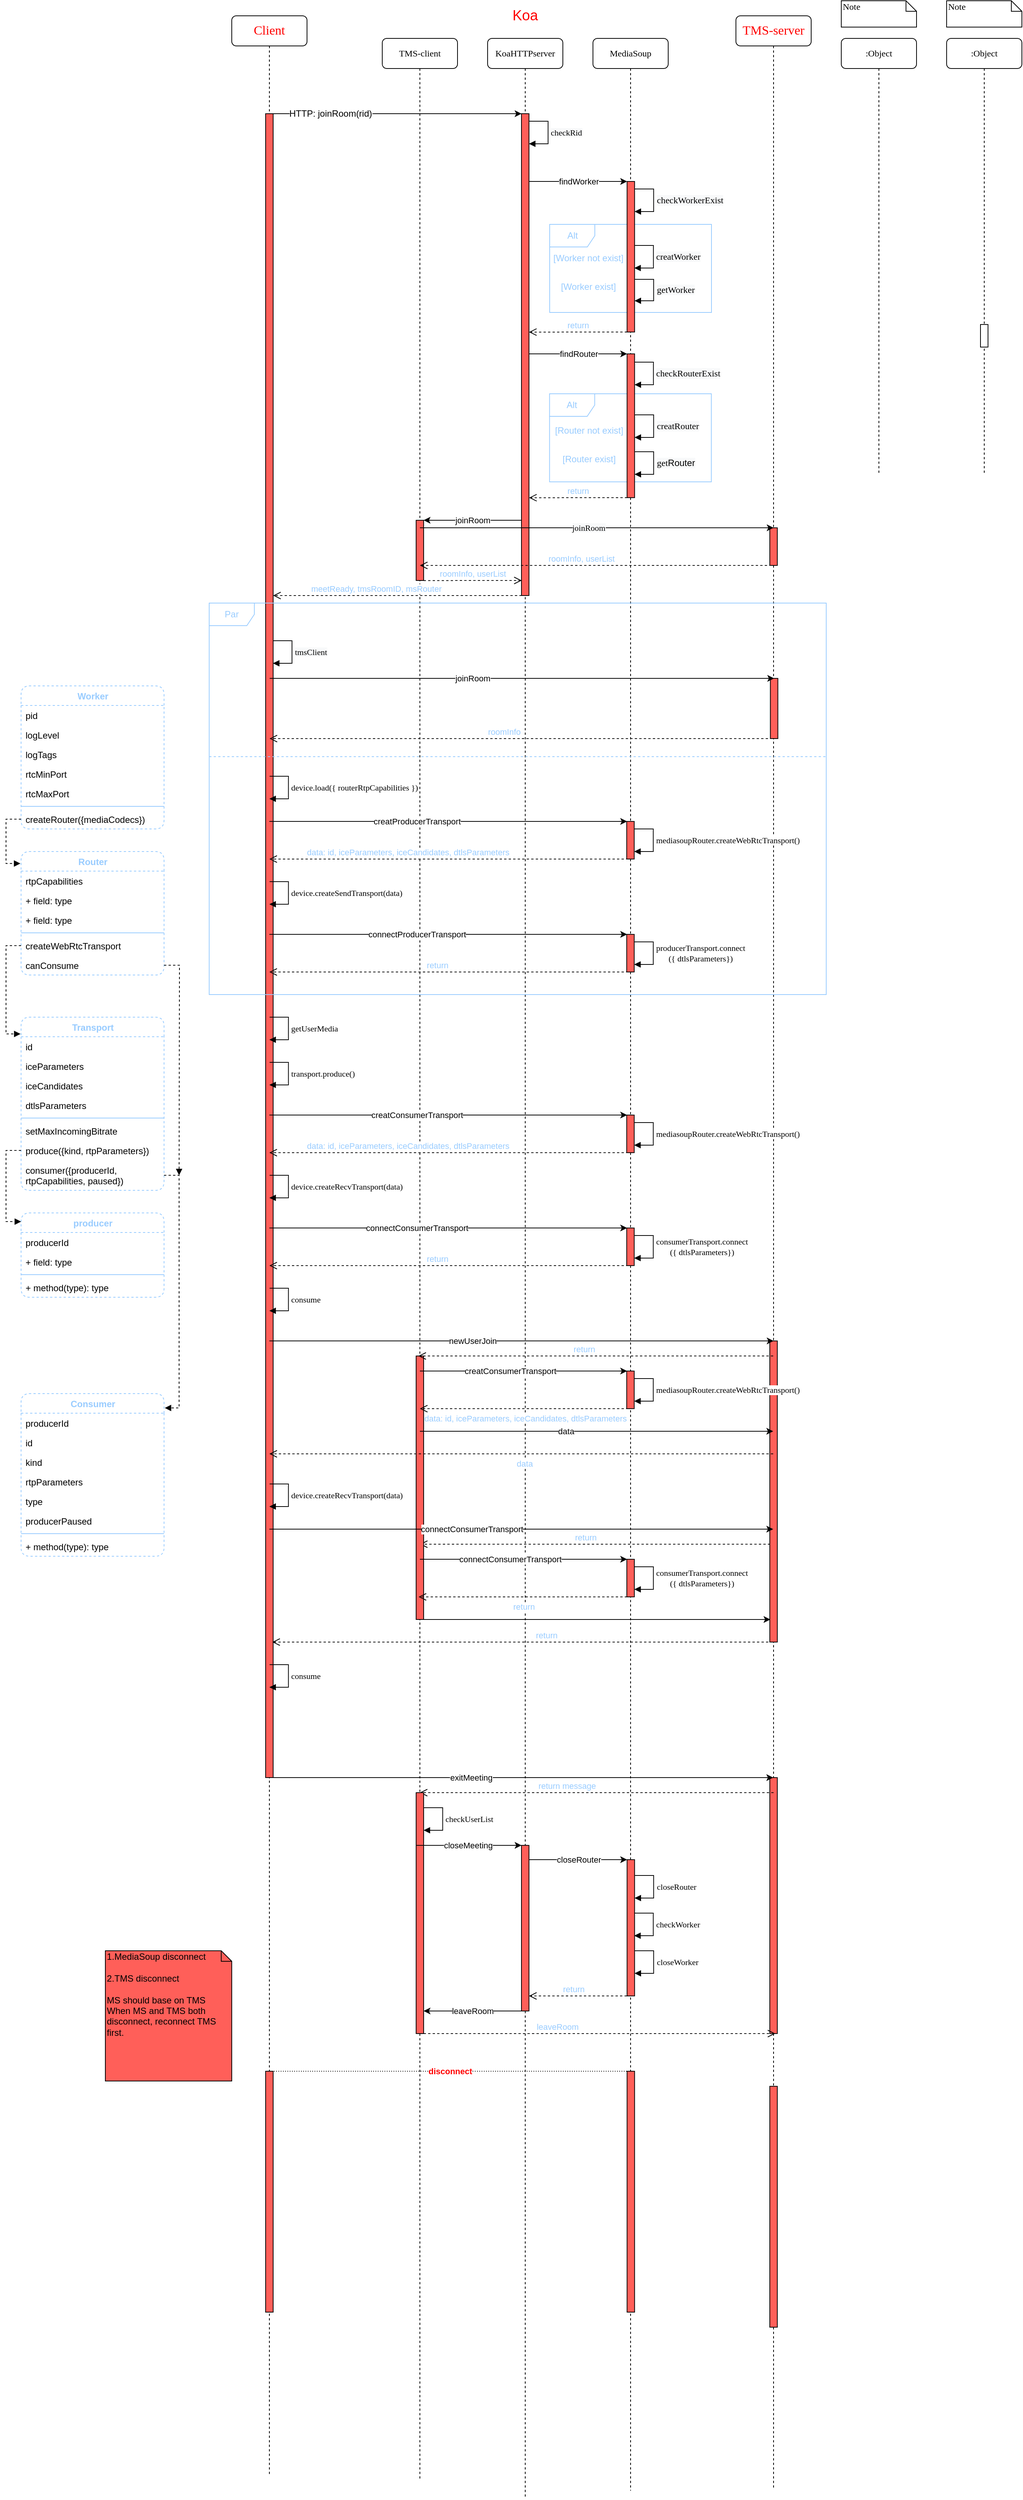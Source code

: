 <mxfile version="13.6.5" type="github">
  <diagram name="Page-1" id="13e1069c-82ec-6db2-03f1-153e76fe0fe0">
    <mxGraphModel dx="1381" dy="554" grid="1" gridSize="10" guides="1" tooltips="1" connect="1" arrows="1" fold="1" page="0" pageScale="1" pageWidth="1654" pageHeight="2336" background="#ffffff" math="0" shadow="0">
      <root>
        <mxCell id="0" />
        <mxCell id="1" parent="0" />
        <mxCell id="b2PtK0ISg53wSsYbWz4A-67" value="Alt" style="shape=umlFrame;whiteSpace=wrap;html=1;rounded=1;fillColor=none;fontColor=#99CCFF;strokeColor=#99CCFF;" vertex="1" parent="1">
          <mxGeometry x="462.5" y="357" width="215" height="117" as="geometry" />
        </mxCell>
        <mxCell id="b2PtK0ISg53wSsYbWz4A-2" value="TMS-client" style="shape=umlLifeline;perimeter=lifelinePerimeter;whiteSpace=wrap;html=1;container=1;collapsible=0;recursiveResize=0;outlineConnect=0;rounded=1;shadow=0;comic=0;labelBackgroundColor=none;strokeWidth=1;fontFamily=Verdana;fontSize=12;align=center;" vertex="1" parent="1">
          <mxGeometry x="240" y="110" width="100" height="3243" as="geometry" />
        </mxCell>
        <mxCell id="b2PtK0ISg53wSsYbWz4A-3" value="" style="html=1;points=[];perimeter=orthogonalPerimeter;rounded=0;shadow=0;comic=0;labelBackgroundColor=none;strokeWidth=1;fontFamily=Verdana;fontSize=12;align=center;fillColor=#FF5F59;" vertex="1" parent="b2PtK0ISg53wSsYbWz4A-2">
          <mxGeometry x="45" y="640" width="10" height="80" as="geometry" />
        </mxCell>
        <mxCell id="b2PtK0ISg53wSsYbWz4A-4" value="KoaHTTPserver" style="shape=umlLifeline;perimeter=lifelinePerimeter;whiteSpace=wrap;html=1;container=1;collapsible=0;recursiveResize=0;outlineConnect=0;rounded=1;shadow=0;comic=0;labelBackgroundColor=none;strokeWidth=1;fontFamily=Verdana;fontSize=12;align=center;" vertex="1" parent="1">
          <mxGeometry x="380" y="110" width="100" height="3268" as="geometry" />
        </mxCell>
        <mxCell id="b2PtK0ISg53wSsYbWz4A-5" value="" style="html=1;points=[];perimeter=orthogonalPerimeter;rounded=0;shadow=0;comic=0;labelBackgroundColor=none;strokeWidth=1;fontFamily=Verdana;fontSize=12;align=center;fillColor=#FF5F59;" vertex="1" parent="b2PtK0ISg53wSsYbWz4A-4">
          <mxGeometry x="45" y="100" width="10" height="640" as="geometry" />
        </mxCell>
        <mxCell id="b2PtK0ISg53wSsYbWz4A-210" value="" style="html=1;points=[];perimeter=orthogonalPerimeter;rounded=0;shadow=0;comic=0;labelBackgroundColor=none;strokeWidth=1;fontFamily=Verdana;fontSize=12;align=center;fillColor=#FF5F59;" vertex="1" parent="b2PtK0ISg53wSsYbWz4A-4">
          <mxGeometry x="45" y="2400" width="10" height="220" as="geometry" />
        </mxCell>
        <mxCell id="b2PtK0ISg53wSsYbWz4A-6" value="MediaSoup" style="shape=umlLifeline;perimeter=lifelinePerimeter;whiteSpace=wrap;html=1;container=1;collapsible=0;recursiveResize=0;outlineConnect=0;rounded=1;shadow=0;comic=0;labelBackgroundColor=none;strokeWidth=1;fontFamily=Verdana;fontSize=12;align=center;" vertex="1" parent="1">
          <mxGeometry x="520" y="110" width="100" height="3257" as="geometry" />
        </mxCell>
        <mxCell id="b2PtK0ISg53wSsYbWz4A-214" value="" style="html=1;points=[];perimeter=orthogonalPerimeter;rounded=0;shadow=0;comic=0;labelBackgroundColor=none;strokeWidth=1;fontFamily=Verdana;fontSize=12;align=center;fillColor=#FF5F59;" vertex="1" parent="b2PtK0ISg53wSsYbWz4A-6">
          <mxGeometry x="45.33" y="2419" width="10" height="181" as="geometry" />
        </mxCell>
        <mxCell id="b2PtK0ISg53wSsYbWz4A-232" value="" style="html=1;points=[];perimeter=orthogonalPerimeter;rounded=0;shadow=0;comic=0;labelBackgroundColor=none;strokeWidth=1;fontFamily=Verdana;fontSize=12;align=center;fillColor=#FF5F59;" vertex="1" parent="b2PtK0ISg53wSsYbWz4A-6">
          <mxGeometry x="45.0" y="2020" width="10" height="50" as="geometry" />
        </mxCell>
        <mxCell id="b2PtK0ISg53wSsYbWz4A-235" value="&lt;div style=&quot;text-align: center&quot;&gt;&lt;font color=&quot;#000000&quot; face=&quot;verdana&quot;&gt;&lt;span style=&quot;font-size: 11px&quot;&gt;consumerTransport.connect&lt;/span&gt;&lt;/font&gt;&lt;br&gt;&lt;/div&gt;&lt;div style=&quot;text-align: center&quot;&gt;&lt;font color=&quot;#000000&quot; face=&quot;verdana&quot;&gt;&lt;span style=&quot;font-size: 11px&quot;&gt;({ dtlsParameters})&lt;/span&gt;&lt;/font&gt;&lt;/div&gt;" style="edgeStyle=orthogonalEdgeStyle;html=1;align=left;spacingLeft=2;endArrow=block;rounded=0;fontColor=#99CCFF;" edge="1" parent="b2PtK0ISg53wSsYbWz4A-6">
          <mxGeometry x="-0.005" relative="1" as="geometry">
            <mxPoint x="55.32" y="2030" as="sourcePoint" />
            <Array as="points">
              <mxPoint x="80.32" y="2030" />
            </Array>
            <mxPoint x="55.0" y="2060" as="targetPoint" />
            <mxPoint as="offset" />
          </mxGeometry>
        </mxCell>
        <mxCell id="b2PtK0ISg53wSsYbWz4A-242" value="&lt;span style=&quot;text-align: center&quot;&gt;return&lt;/span&gt;" style="html=1;verticalAlign=bottom;endArrow=open;dashed=1;endSize=8;fontColor=#99CCFF;align=right;" edge="1" parent="b2PtK0ISg53wSsYbWz4A-6">
          <mxGeometry relative="1" as="geometry">
            <mxPoint x="241.5" y="2000" as="sourcePoint" />
            <mxPoint x="-230" y="2000" as="targetPoint" />
          </mxGeometry>
        </mxCell>
        <mxCell id="b2PtK0ISg53wSsYbWz4A-215" value="" style="endArrow=classic;html=1;" edge="1" parent="b2PtK0ISg53wSsYbWz4A-6" source="b2PtK0ISg53wSsYbWz4A-210">
          <mxGeometry width="50" height="50" relative="1" as="geometry">
            <mxPoint x="-70" y="2419" as="sourcePoint" />
            <mxPoint x="45.33" y="2419" as="targetPoint" />
          </mxGeometry>
        </mxCell>
        <mxCell id="b2PtK0ISg53wSsYbWz4A-216" value="closeRouter" style="edgeLabel;html=1;align=center;verticalAlign=middle;resizable=0;points=[];" vertex="1" connectable="0" parent="b2PtK0ISg53wSsYbWz4A-215">
          <mxGeometry x="-0.244" y="-1" relative="1" as="geometry">
            <mxPoint x="15.83" y="-1" as="offset" />
          </mxGeometry>
        </mxCell>
        <mxCell id="b2PtK0ISg53wSsYbWz4A-7" value="TMS-server" style="shape=umlLifeline;perimeter=lifelinePerimeter;whiteSpace=wrap;html=1;container=1;collapsible=0;recursiveResize=0;outlineConnect=0;rounded=1;shadow=0;comic=0;labelBackgroundColor=none;strokeWidth=1;fontFamily=Verdana;fontSize=17;align=center;fontColor=#FF0000;" vertex="1" parent="1">
          <mxGeometry x="710" y="80" width="100" height="3284" as="geometry" />
        </mxCell>
        <mxCell id="b2PtK0ISg53wSsYbWz4A-87" value="" style="html=1;points=[];perimeter=orthogonalPerimeter;rounded=0;shadow=0;comic=0;labelBackgroundColor=none;strokeWidth=1;fontFamily=Verdana;fontSize=12;align=center;fillColor=#FF5F59;" vertex="1" parent="b2PtK0ISg53wSsYbWz4A-7">
          <mxGeometry x="45" y="680" width="10" height="50" as="geometry" />
        </mxCell>
        <mxCell id="b2PtK0ISg53wSsYbWz4A-205" value="" style="html=1;points=[];perimeter=orthogonalPerimeter;rounded=0;shadow=0;comic=0;labelBackgroundColor=none;strokeWidth=1;fontFamily=Verdana;fontSize=12;align=center;fillColor=#FF5F59;" vertex="1" parent="b2PtK0ISg53wSsYbWz4A-7">
          <mxGeometry x="45" y="2340" width="10" height="340" as="geometry" />
        </mxCell>
        <mxCell id="b2PtK0ISg53wSsYbWz4A-256" value="" style="html=1;points=[];perimeter=orthogonalPerimeter;rounded=0;shadow=0;comic=0;labelBackgroundColor=none;strokeWidth=1;fontFamily=Verdana;fontSize=12;align=center;fillColor=#FF5F59;" vertex="1" parent="b2PtK0ISg53wSsYbWz4A-7">
          <mxGeometry x="45" y="2750" width="10" height="320" as="geometry" />
        </mxCell>
        <mxCell id="b2PtK0ISg53wSsYbWz4A-8" value=":Object" style="shape=umlLifeline;perimeter=lifelinePerimeter;whiteSpace=wrap;html=1;container=1;collapsible=0;recursiveResize=0;outlineConnect=0;rounded=1;shadow=0;comic=0;labelBackgroundColor=none;strokeWidth=1;fontFamily=Verdana;fontSize=12;align=center;" vertex="1" parent="1">
          <mxGeometry x="850" y="110" width="100" height="580" as="geometry" />
        </mxCell>
        <mxCell id="b2PtK0ISg53wSsYbWz4A-9" value=":Object" style="shape=umlLifeline;perimeter=lifelinePerimeter;whiteSpace=wrap;html=1;container=1;collapsible=0;recursiveResize=0;outlineConnect=0;rounded=1;shadow=0;comic=0;labelBackgroundColor=none;strokeWidth=1;fontFamily=Verdana;fontSize=12;align=center;" vertex="1" parent="1">
          <mxGeometry x="990" y="110" width="100" height="580" as="geometry" />
        </mxCell>
        <mxCell id="b2PtK0ISg53wSsYbWz4A-10" value="Client" style="shape=umlLifeline;perimeter=lifelinePerimeter;whiteSpace=wrap;html=1;container=1;collapsible=0;recursiveResize=0;outlineConnect=0;rounded=1;shadow=0;comic=0;labelBackgroundColor=none;strokeWidth=1;fontFamily=Verdana;fontSize=17;align=center;fontColor=#FF0000;" vertex="1" parent="1">
          <mxGeometry x="40" y="80" width="100" height="3266" as="geometry" />
        </mxCell>
        <mxCell id="b2PtK0ISg53wSsYbWz4A-11" value="" style="html=1;points=[];perimeter=orthogonalPerimeter;rounded=0;shadow=0;comic=0;labelBackgroundColor=none;strokeWidth=1;fontFamily=Verdana;fontSize=12;align=center;fillColor=#FF5F59;" vertex="1" parent="b2PtK0ISg53wSsYbWz4A-10">
          <mxGeometry x="45" y="130" width="10" height="2210" as="geometry" />
        </mxCell>
        <mxCell id="b2PtK0ISg53wSsYbWz4A-255" value="" style="html=1;points=[];perimeter=orthogonalPerimeter;rounded=0;shadow=0;comic=0;labelBackgroundColor=none;strokeWidth=1;fontFamily=Verdana;fontSize=12;align=center;fillColor=#FF5F59;" vertex="1" parent="b2PtK0ISg53wSsYbWz4A-10">
          <mxGeometry x="45" y="2730" width="10" height="320" as="geometry" />
        </mxCell>
        <mxCell id="b2PtK0ISg53wSsYbWz4A-12" value="" style="html=1;points=[];perimeter=orthogonalPerimeter;rounded=0;shadow=0;comic=0;labelBackgroundColor=none;strokeWidth=1;fontFamily=Verdana;fontSize=12;align=center;fillColor=#FF5F59;" vertex="1" parent="1">
          <mxGeometry x="565.33" y="300" width="10" height="200" as="geometry" />
        </mxCell>
        <mxCell id="b2PtK0ISg53wSsYbWz4A-15" value="" style="html=1;points=[];perimeter=orthogonalPerimeter;rounded=0;shadow=0;comic=0;labelBackgroundColor=none;strokeColor=#000000;strokeWidth=1;fillColor=#FFFFFF;fontFamily=Verdana;fontSize=12;fontColor=#000000;align=center;" vertex="1" parent="1">
          <mxGeometry x="1035" y="490" width="10" height="30" as="geometry" />
        </mxCell>
        <mxCell id="b2PtK0ISg53wSsYbWz4A-21" value="Note" style="shape=note;whiteSpace=wrap;html=1;size=14;verticalAlign=top;align=left;spacingTop=-6;rounded=0;shadow=0;comic=0;labelBackgroundColor=none;strokeWidth=1;fontFamily=Verdana;fontSize=12" vertex="1" parent="1">
          <mxGeometry x="850" y="60" width="100" height="35" as="geometry" />
        </mxCell>
        <mxCell id="b2PtK0ISg53wSsYbWz4A-22" value="Note" style="shape=note;whiteSpace=wrap;html=1;size=14;verticalAlign=top;align=left;spacingTop=-6;rounded=0;shadow=0;comic=0;labelBackgroundColor=none;strokeWidth=1;fontFamily=Verdana;fontSize=12" vertex="1" parent="1">
          <mxGeometry x="990" y="60" width="100" height="35" as="geometry" />
        </mxCell>
        <mxCell id="b2PtK0ISg53wSsYbWz4A-23" value="Koa" style="text;html=1;strokeColor=none;fillColor=none;align=center;verticalAlign=middle;whiteSpace=wrap;rounded=0;fontSize=19;fontColor=#FF0000;" vertex="1" parent="1">
          <mxGeometry x="395" y="60" width="70" height="40" as="geometry" />
        </mxCell>
        <mxCell id="b2PtK0ISg53wSsYbWz4A-24" value="" style="endArrow=classic;html=1;fontSize=17;fontColor=#FF0000;entryX=0;entryY=0;entryDx=0;entryDy=0;entryPerimeter=0;" edge="1" parent="1">
          <mxGeometry width="50" height="50" relative="1" as="geometry">
            <mxPoint x="89.667" y="210" as="sourcePoint" />
            <mxPoint x="425" y="210" as="targetPoint" />
          </mxGeometry>
        </mxCell>
        <mxCell id="b2PtK0ISg53wSsYbWz4A-25" value="HTTP: joinRoom(rid)" style="edgeLabel;html=1;align=center;verticalAlign=middle;resizable=0;points=[];fontSize=12;" vertex="1" connectable="0" parent="b2PtK0ISg53wSsYbWz4A-24">
          <mxGeometry x="-0.064" relative="1" as="geometry">
            <mxPoint x="-76.33" as="offset" />
          </mxGeometry>
        </mxCell>
        <mxCell id="b2PtK0ISg53wSsYbWz4A-26" value="" style="endArrow=classic;html=1;entryX=0;entryY=0;entryDx=0;entryDy=0;entryPerimeter=0;" edge="1" parent="1" target="b2PtK0ISg53wSsYbWz4A-12">
          <mxGeometry width="50" height="50" relative="1" as="geometry">
            <mxPoint x="435.33" y="300" as="sourcePoint" />
            <mxPoint x="510.33" y="300" as="targetPoint" />
          </mxGeometry>
        </mxCell>
        <mxCell id="b2PtK0ISg53wSsYbWz4A-27" value="findWorker" style="edgeLabel;html=1;align=center;verticalAlign=middle;resizable=0;points=[];" vertex="1" connectable="0" parent="b2PtK0ISg53wSsYbWz4A-26">
          <mxGeometry x="-0.244" y="-1" relative="1" as="geometry">
            <mxPoint x="16.01" y="-1" as="offset" />
          </mxGeometry>
        </mxCell>
        <mxCell id="b2PtK0ISg53wSsYbWz4A-42" value="return" style="html=1;verticalAlign=bottom;endArrow=open;dashed=1;endSize=8;fontColor=#99CCFF;entryX=0.967;entryY=0.947;entryDx=0;entryDy=0;entryPerimeter=0;" edge="1" parent="1">
          <mxGeometry x="-0.003" relative="1" as="geometry">
            <mxPoint x="565.33" y="500" as="sourcePoint" />
            <mxPoint x="435.0" y="500.09" as="targetPoint" />
            <mxPoint as="offset" />
          </mxGeometry>
        </mxCell>
        <mxCell id="b2PtK0ISg53wSsYbWz4A-45" value="Alt" style="shape=umlFrame;whiteSpace=wrap;html=1;rounded=1;fillColor=none;fontColor=#99CCFF;strokeColor=#99CCFF;" vertex="1" parent="1">
          <mxGeometry x="462.33" y="582" width="215" height="117" as="geometry" />
        </mxCell>
        <mxCell id="b2PtK0ISg53wSsYbWz4A-47" value="[Router not exist]" style="text;html=1;strokeColor=none;fillColor=none;align=center;verticalAlign=middle;whiteSpace=wrap;rounded=0;dashed=1;dashPattern=1 4;fontColor=#99CCFF;" vertex="1" parent="1">
          <mxGeometry x="465.33" y="621" width="99.67" height="20" as="geometry" />
        </mxCell>
        <mxCell id="b2PtK0ISg53wSsYbWz4A-48" value="[Router exist]" style="text;html=1;strokeColor=none;fillColor=none;align=center;verticalAlign=middle;whiteSpace=wrap;rounded=0;dashed=1;dashPattern=1 4;fontColor=#99CCFF;" vertex="1" parent="1">
          <mxGeometry x="465.33" y="659" width="100" height="20" as="geometry" />
        </mxCell>
        <mxCell id="b2PtK0ISg53wSsYbWz4A-49" value="" style="html=1;points=[];perimeter=orthogonalPerimeter;rounded=0;shadow=0;comic=0;labelBackgroundColor=none;strokeWidth=1;fontFamily=Verdana;fontSize=12;align=center;fillColor=#FF5F59;" vertex="1" parent="1">
          <mxGeometry x="565.33" y="529" width="10" height="191" as="geometry" />
        </mxCell>
        <mxCell id="b2PtK0ISg53wSsYbWz4A-55" value="return" style="html=1;verticalAlign=bottom;endArrow=open;dashed=1;endSize=8;fontColor=#99CCFF;entryX=0.967;entryY=0.947;entryDx=0;entryDy=0;entryPerimeter=0;" edge="1" parent="1">
          <mxGeometry x="-0.003" relative="1" as="geometry">
            <mxPoint x="565.47" y="720" as="sourcePoint" />
            <mxPoint x="435.14" y="720.09" as="targetPoint" />
            <mxPoint as="offset" />
          </mxGeometry>
        </mxCell>
        <mxCell id="b2PtK0ISg53wSsYbWz4A-58" value="&lt;span style=&quot;color: rgb(0 , 0 , 0) ; font-family: &amp;#34;verdana&amp;#34; ; font-size: 12px ; text-align: center ; background-color: rgb(248 , 249 , 250)&quot;&gt;checkWorkerExist&lt;/span&gt;" style="edgeStyle=orthogonalEdgeStyle;html=1;align=left;spacingLeft=2;endArrow=block;rounded=0;fontColor=#99CCFF;" edge="1" parent="1">
          <mxGeometry x="-0.005" relative="1" as="geometry">
            <mxPoint x="575.66" y="310" as="sourcePoint" />
            <Array as="points">
              <mxPoint x="600.66" y="310" />
            </Array>
            <mxPoint x="575.33" y="340" as="targetPoint" />
            <mxPoint as="offset" />
          </mxGeometry>
        </mxCell>
        <mxCell id="b2PtK0ISg53wSsYbWz4A-61" value="&lt;span style=&quot;color: rgb(0 , 0 , 0) ; font-family: &amp;#34;verdana&amp;#34; ; font-size: 12px ; text-align: center ; background-color: rgb(248 , 249 , 250)&quot;&gt;checkRouterExist&lt;/span&gt;" style="edgeStyle=orthogonalEdgeStyle;html=1;align=left;spacingLeft=2;endArrow=block;rounded=0;fontColor=#99CCFF;" edge="1" parent="1">
          <mxGeometry x="-0.005" relative="1" as="geometry">
            <mxPoint x="575.33" y="540" as="sourcePoint" />
            <Array as="points">
              <mxPoint x="600.33" y="540" />
            </Array>
            <mxPoint x="575.33" y="570" as="targetPoint" />
            <mxPoint as="offset" />
          </mxGeometry>
        </mxCell>
        <mxCell id="b2PtK0ISg53wSsYbWz4A-62" value="&lt;span style=&quot;color: rgb(0 , 0 , 0) ; font-family: &amp;#34;verdana&amp;#34; ; font-size: 12px ; text-align: center ; background-color: rgb(248 , 249 , 250)&quot;&gt;creatRouter&lt;/span&gt;" style="edgeStyle=orthogonalEdgeStyle;html=1;align=left;spacingLeft=2;endArrow=block;rounded=0;fontColor=#99CCFF;" edge="1" parent="1">
          <mxGeometry x="-0.005" relative="1" as="geometry">
            <mxPoint x="575.66" y="610" as="sourcePoint" />
            <Array as="points">
              <mxPoint x="600.66" y="610" />
            </Array>
            <mxPoint x="575.33" y="640" as="targetPoint" />
            <mxPoint as="offset" />
          </mxGeometry>
        </mxCell>
        <mxCell id="b2PtK0ISg53wSsYbWz4A-63" value="&lt;span style=&quot;color: rgb(0 , 0 , 0) ; font-family: &amp;#34;verdana&amp;#34; ; font-size: 12px ; text-align: center ; background-color: rgb(248 , 249 , 250)&quot;&gt;get&lt;/span&gt;&lt;span style=&quot;color: rgb(0 , 0 , 0) ; font-size: 12px ; text-align: center ; background-color: rgb(248 , 249 , 250) ; font-family: &amp;#34;helvetica&amp;#34;&quot;&gt;Router&lt;/span&gt;" style="edgeStyle=orthogonalEdgeStyle;html=1;align=left;spacingLeft=2;endArrow=block;rounded=0;fontColor=#99CCFF;" edge="1" parent="1">
          <mxGeometry x="-0.005" relative="1" as="geometry">
            <mxPoint x="575.65" y="659" as="sourcePoint" />
            <Array as="points">
              <mxPoint x="600.65" y="659" />
            </Array>
            <mxPoint x="575.33" y="689" as="targetPoint" />
            <mxPoint as="offset" />
          </mxGeometry>
        </mxCell>
        <mxCell id="b2PtK0ISg53wSsYbWz4A-59" value="&lt;span style=&quot;color: rgb(0 , 0 , 0) ; font-family: &amp;#34;verdana&amp;#34; ; font-size: 12px ; text-align: center ; background-color: rgb(248 , 249 , 250)&quot;&gt;creatWorker&lt;/span&gt;" style="edgeStyle=orthogonalEdgeStyle;html=1;align=left;spacingLeft=2;endArrow=block;rounded=0;fontColor=#99CCFF;" edge="1" parent="1">
          <mxGeometry x="-0.005" relative="1" as="geometry">
            <mxPoint x="575.33" y="385" as="sourcePoint" />
            <Array as="points">
              <mxPoint x="600.33" y="385" />
            </Array>
            <mxPoint x="575" y="415" as="targetPoint" />
            <mxPoint as="offset" />
          </mxGeometry>
        </mxCell>
        <mxCell id="b2PtK0ISg53wSsYbWz4A-69" value="[Worker not exist]" style="text;html=1;strokeColor=none;fillColor=none;align=center;verticalAlign=middle;whiteSpace=wrap;rounded=0;dashed=1;dashPattern=1 4;fontColor=#99CCFF;" vertex="1" parent="1">
          <mxGeometry x="465.33" y="392" width="97.5" height="20" as="geometry" />
        </mxCell>
        <mxCell id="b2PtK0ISg53wSsYbWz4A-70" value="[Worker exist]" style="text;html=1;strokeColor=none;fillColor=none;align=center;verticalAlign=middle;whiteSpace=wrap;rounded=0;dashed=1;dashPattern=1 4;fontColor=#99CCFF;" vertex="1" parent="1">
          <mxGeometry x="464.08" y="430" width="100" height="20" as="geometry" />
        </mxCell>
        <mxCell id="b2PtK0ISg53wSsYbWz4A-71" value="&lt;span style=&quot;color: rgb(0 , 0 , 0) ; font-family: &amp;#34;verdana&amp;#34; ; font-size: 12px ; text-align: center ; background-color: rgb(248 , 249 , 250)&quot;&gt;getWorker&lt;/span&gt;" style="edgeStyle=orthogonalEdgeStyle;html=1;align=left;spacingLeft=2;endArrow=block;rounded=0;fontColor=#99CCFF;" edge="1" parent="1">
          <mxGeometry x="-0.005" relative="1" as="geometry">
            <mxPoint x="575.66" y="430" as="sourcePoint" />
            <Array as="points">
              <mxPoint x="600.66" y="430" />
            </Array>
            <mxPoint x="575.33" y="458.5" as="targetPoint" />
            <mxPoint as="offset" />
          </mxGeometry>
        </mxCell>
        <mxCell id="b2PtK0ISg53wSsYbWz4A-72" value="&lt;div style=&quot;text-align: center&quot;&gt;&lt;font color=&quot;#000000&quot; face=&quot;verdana&quot;&gt;&lt;span style=&quot;background-color: rgb(248 , 249 , 250)&quot;&gt;checkRid&lt;/span&gt;&lt;/font&gt;&lt;/div&gt;" style="edgeStyle=orthogonalEdgeStyle;html=1;align=left;spacingLeft=2;endArrow=block;rounded=0;fontColor=#99CCFF;" edge="1" parent="1">
          <mxGeometry x="-0.005" relative="1" as="geometry">
            <mxPoint x="435.33" y="220" as="sourcePoint" />
            <Array as="points">
              <mxPoint x="460.33" y="220" />
            </Array>
            <mxPoint x="435.0" y="250" as="targetPoint" />
            <mxPoint as="offset" />
          </mxGeometry>
        </mxCell>
        <mxCell id="b2PtK0ISg53wSsYbWz4A-75" value="" style="endArrow=classic;html=1;entryX=0;entryY=0;entryDx=0;entryDy=0;entryPerimeter=0;" edge="1" parent="1">
          <mxGeometry width="50" height="50" relative="1" as="geometry">
            <mxPoint x="425.0" y="750" as="sourcePoint" />
            <mxPoint x="295.0" y="750" as="targetPoint" />
          </mxGeometry>
        </mxCell>
        <mxCell id="b2PtK0ISg53wSsYbWz4A-76" value="joinRoom" style="edgeLabel;html=1;align=center;verticalAlign=middle;resizable=0;points=[];" vertex="1" connectable="0" parent="b2PtK0ISg53wSsYbWz4A-75">
          <mxGeometry x="-0.244" y="-1" relative="1" as="geometry">
            <mxPoint x="-15.86" y="1" as="offset" />
          </mxGeometry>
        </mxCell>
        <mxCell id="b2PtK0ISg53wSsYbWz4A-82" value="roomInfo, userList" style="html=1;verticalAlign=bottom;endArrow=open;dashed=1;endSize=8;fontColor=#99CCFF;entryX=0.967;entryY=0.947;entryDx=0;entryDy=0;entryPerimeter=0;" edge="1" parent="1">
          <mxGeometry x="-0.003" relative="1" as="geometry">
            <mxPoint x="295.0" y="830.09" as="sourcePoint" />
            <mxPoint x="425.33" y="830" as="targetPoint" />
            <mxPoint as="offset" />
          </mxGeometry>
        </mxCell>
        <mxCell id="b2PtK0ISg53wSsYbWz4A-83" value="meetReady, tmsRoomID, msRouter" style="html=1;verticalAlign=bottom;endArrow=open;dashed=1;endSize=8;fontColor=#99CCFF;align=right;exitX=0.029;exitY=1;exitDx=0;exitDy=0;exitPerimeter=0;" edge="1" parent="1">
          <mxGeometry x="-0.362" relative="1" as="geometry">
            <mxPoint x="425.29" y="850" as="sourcePoint" />
            <mxPoint x="95" y="850" as="targetPoint" />
            <mxPoint as="offset" />
          </mxGeometry>
        </mxCell>
        <mxCell id="b2PtK0ISg53wSsYbWz4A-88" value="" style="endArrow=classic;html=1;" edge="1" parent="1">
          <mxGeometry width="50" height="50" relative="1" as="geometry">
            <mxPoint x="289.997" y="760" as="sourcePoint" />
            <mxPoint x="760" y="760" as="targetPoint" />
          </mxGeometry>
        </mxCell>
        <mxCell id="b2PtK0ISg53wSsYbWz4A-89" value="&lt;span style=&quot;font-family: &amp;#34;verdana&amp;#34; ; text-align: right ; background-color: rgb(248 , 249 , 250)&quot;&gt;joinRoom&lt;/span&gt;" style="edgeLabel;html=1;align=center;verticalAlign=middle;resizable=0;points=[];" vertex="1" connectable="0" parent="b2PtK0ISg53wSsYbWz4A-88">
          <mxGeometry x="-0.244" y="-1" relative="1" as="geometry">
            <mxPoint x="46.15" y="-1" as="offset" />
          </mxGeometry>
        </mxCell>
        <mxCell id="b2PtK0ISg53wSsYbWz4A-91" value="&lt;span style=&quot;text-align: center&quot;&gt;roomInfo, userList&lt;/span&gt;" style="html=1;verticalAlign=bottom;endArrow=open;dashed=1;endSize=8;fontColor=#99CCFF;align=right;" edge="1" parent="1" target="b2PtK0ISg53wSsYbWz4A-2">
          <mxGeometry x="-0.113" relative="1" as="geometry">
            <mxPoint x="757.33" y="810" as="sourcePoint" />
            <mxPoint x="677.33" y="810" as="targetPoint" />
            <mxPoint as="offset" />
          </mxGeometry>
        </mxCell>
        <mxCell id="b2PtK0ISg53wSsYbWz4A-92" value="" style="endArrow=classic;html=1;entryX=0;entryY=0;entryDx=0;entryDy=0;entryPerimeter=0;" edge="1" parent="1">
          <mxGeometry width="50" height="50" relative="1" as="geometry">
            <mxPoint x="435.33" y="529" as="sourcePoint" />
            <mxPoint x="565.33" y="529" as="targetPoint" />
          </mxGeometry>
        </mxCell>
        <mxCell id="b2PtK0ISg53wSsYbWz4A-93" value="findRouter" style="edgeLabel;html=1;align=center;verticalAlign=middle;resizable=0;points=[];" vertex="1" connectable="0" parent="b2PtK0ISg53wSsYbWz4A-92">
          <mxGeometry x="-0.244" y="-1" relative="1" as="geometry">
            <mxPoint x="16.01" y="-1" as="offset" />
          </mxGeometry>
        </mxCell>
        <mxCell id="b2PtK0ISg53wSsYbWz4A-111" value="Par" style="shape=umlFrame;whiteSpace=wrap;html=1;rounded=1;strokeColor=#99CCFF;fillColor=none;fontColor=#99CCFF;" vertex="1" parent="1">
          <mxGeometry x="10" y="860" width="820" height="520" as="geometry" />
        </mxCell>
        <mxCell id="b2PtK0ISg53wSsYbWz4A-112" value="" style="line;strokeWidth=1;fillColor=none;align=left;verticalAlign=middle;spacingTop=-1;spacingLeft=3;spacingRight=3;rotatable=0;labelPosition=right;points=[];portConstraint=eastwest;rounded=1;fontColor=#99CCFF;html=1;strokeColor=#99CCFF;dashed=1;" vertex="1" parent="1">
          <mxGeometry x="10" y="1060" width="820" height="8" as="geometry" />
        </mxCell>
        <mxCell id="b2PtK0ISg53wSsYbWz4A-113" value="" style="html=1;points=[];perimeter=orthogonalPerimeter;rounded=0;shadow=0;comic=0;labelBackgroundColor=none;strokeWidth=1;fontFamily=Verdana;fontSize=12;align=center;fillColor=#FF5F59;" vertex="1" parent="1">
          <mxGeometry x="755.75" y="960" width="10" height="80" as="geometry" />
        </mxCell>
        <mxCell id="b2PtK0ISg53wSsYbWz4A-114" value="&lt;div style=&quot;text-align: center&quot;&gt;&lt;font color=&quot;#000000&quot; face=&quot;verdana&quot;&gt;&lt;span style=&quot;background-color: rgb(248 , 249 , 250)&quot;&gt;tmsClient&lt;/span&gt;&lt;/font&gt;&lt;/div&gt;" style="edgeStyle=orthogonalEdgeStyle;html=1;align=left;spacingLeft=2;endArrow=block;rounded=0;fontColor=#99CCFF;" edge="1" parent="1">
          <mxGeometry x="-0.005" relative="1" as="geometry">
            <mxPoint x="95.07" y="910" as="sourcePoint" />
            <Array as="points">
              <mxPoint x="120.07" y="910" />
            </Array>
            <mxPoint x="94.75" y="940" as="targetPoint" />
            <mxPoint as="offset" />
          </mxGeometry>
        </mxCell>
        <mxCell id="b2PtK0ISg53wSsYbWz4A-115" value="" style="endArrow=classic;html=1;entryX=0;entryY=0;entryDx=0;entryDy=0;entryPerimeter=0;" edge="1" parent="1">
          <mxGeometry width="50" height="50" relative="1" as="geometry">
            <mxPoint x="90.417" y="960" as="sourcePoint" />
            <mxPoint x="760.75" y="960" as="targetPoint" />
          </mxGeometry>
        </mxCell>
        <mxCell id="b2PtK0ISg53wSsYbWz4A-116" value="joinRoom" style="edgeLabel;html=1;align=center;verticalAlign=middle;resizable=0;points=[];" vertex="1" connectable="0" parent="b2PtK0ISg53wSsYbWz4A-115">
          <mxGeometry x="-0.244" y="-1" relative="1" as="geometry">
            <mxPoint x="15.83" y="-1" as="offset" />
          </mxGeometry>
        </mxCell>
        <mxCell id="b2PtK0ISg53wSsYbWz4A-117" value="&lt;span style=&quot;text-align: center&quot;&gt;roomInfo&lt;/span&gt;" style="html=1;verticalAlign=bottom;endArrow=open;dashed=1;endSize=8;fontColor=#99CCFF;align=right;" edge="1" parent="1">
          <mxGeometry relative="1" as="geometry">
            <mxPoint x="758.58" y="1040" as="sourcePoint" />
            <mxPoint x="90.25" y="1040" as="targetPoint" />
          </mxGeometry>
        </mxCell>
        <mxCell id="b2PtK0ISg53wSsYbWz4A-119" value="" style="html=1;points=[];perimeter=orthogonalPerimeter;rounded=0;shadow=0;comic=0;labelBackgroundColor=none;strokeWidth=1;fontFamily=Verdana;fontSize=12;align=center;fillColor=#FF5F59;" vertex="1" parent="1">
          <mxGeometry x="564.83" y="1150" width="10" height="50" as="geometry" />
        </mxCell>
        <mxCell id="b2PtK0ISg53wSsYbWz4A-120" value="" style="endArrow=classic;html=1;" edge="1" parent="1">
          <mxGeometry width="50" height="50" relative="1" as="geometry">
            <mxPoint x="90" y="1150" as="sourcePoint" />
            <mxPoint x="565.33" y="1150.0" as="targetPoint" />
          </mxGeometry>
        </mxCell>
        <mxCell id="b2PtK0ISg53wSsYbWz4A-121" value="creatProducerTransport" style="edgeLabel;html=1;align=center;verticalAlign=middle;resizable=0;points=[];" vertex="1" connectable="0" parent="b2PtK0ISg53wSsYbWz4A-120">
          <mxGeometry x="-0.244" y="-1" relative="1" as="geometry">
            <mxPoint x="15.83" y="-1" as="offset" />
          </mxGeometry>
        </mxCell>
        <mxCell id="b2PtK0ISg53wSsYbWz4A-122" value="&lt;div style=&quot;text-align: center&quot;&gt;&lt;span style=&quot;color: rgb(0 , 0 , 0) ; font-family: &amp;#34;verdana&amp;#34;&quot;&gt;mediasoupRouter.createWebRtcTransport()&lt;/span&gt;&lt;br&gt;&lt;/div&gt;" style="edgeStyle=orthogonalEdgeStyle;html=1;align=left;spacingLeft=2;endArrow=block;rounded=0;fontColor=#99CCFF;" edge="1" parent="1">
          <mxGeometry x="-0.005" relative="1" as="geometry">
            <mxPoint x="575.15" y="1160" as="sourcePoint" />
            <Array as="points">
              <mxPoint x="600.15" y="1160" />
            </Array>
            <mxPoint x="574.83" y="1190" as="targetPoint" />
            <mxPoint as="offset" />
          </mxGeometry>
        </mxCell>
        <mxCell id="b2PtK0ISg53wSsYbWz4A-123" value="&lt;div style=&quot;text-align: center&quot;&gt;&lt;font color=&quot;#000000&quot; face=&quot;verdana&quot;&gt;&lt;span style=&quot;font-size: 11px&quot;&gt;device.load({ routerRtpCapabilities })&lt;/span&gt;&lt;/font&gt;&lt;br&gt;&lt;/div&gt;" style="edgeStyle=orthogonalEdgeStyle;html=1;align=left;spacingLeft=2;endArrow=block;rounded=0;fontColor=#99CCFF;" edge="1" parent="1">
          <mxGeometry x="-0.005" relative="1" as="geometry">
            <mxPoint x="90.32" y="1090" as="sourcePoint" />
            <Array as="points">
              <mxPoint x="115.32" y="1090" />
            </Array>
            <mxPoint x="90" y="1120" as="targetPoint" />
            <mxPoint as="offset" />
          </mxGeometry>
        </mxCell>
        <mxCell id="b2PtK0ISg53wSsYbWz4A-124" value="&lt;span style=&quot;text-align: center&quot;&gt;data: id, iceParameters, iceCandidates, dtlsParameters&lt;br&gt;&lt;/span&gt;" style="html=1;verticalAlign=bottom;endArrow=open;dashed=1;endSize=8;fontColor=#99CCFF;align=right;" edge="1" parent="1">
          <mxGeometry x="-0.342" relative="1" as="geometry">
            <mxPoint x="567" y="1200" as="sourcePoint" />
            <mxPoint x="90" y="1200" as="targetPoint" />
            <mxPoint as="offset" />
          </mxGeometry>
        </mxCell>
        <mxCell id="b2PtK0ISg53wSsYbWz4A-125" value="" style="html=1;points=[];perimeter=orthogonalPerimeter;rounded=0;shadow=0;comic=0;labelBackgroundColor=none;strokeWidth=1;fontFamily=Verdana;fontSize=12;align=center;fillColor=#FF5F59;" vertex="1" parent="1">
          <mxGeometry x="564.83" y="1300" width="10" height="50" as="geometry" />
        </mxCell>
        <mxCell id="b2PtK0ISg53wSsYbWz4A-126" value="" style="endArrow=classic;html=1;" edge="1" parent="1">
          <mxGeometry width="50" height="50" relative="1" as="geometry">
            <mxPoint x="90" y="1300" as="sourcePoint" />
            <mxPoint x="565.33" y="1300.0" as="targetPoint" />
          </mxGeometry>
        </mxCell>
        <mxCell id="b2PtK0ISg53wSsYbWz4A-127" value="connectProducerTransport" style="edgeLabel;html=1;align=center;verticalAlign=middle;resizable=0;points=[];" vertex="1" connectable="0" parent="b2PtK0ISg53wSsYbWz4A-126">
          <mxGeometry x="-0.244" y="-1" relative="1" as="geometry">
            <mxPoint x="15.83" y="-1" as="offset" />
          </mxGeometry>
        </mxCell>
        <mxCell id="b2PtK0ISg53wSsYbWz4A-128" value="&lt;div style=&quot;text-align: center&quot;&gt;&lt;font color=&quot;#000000&quot; face=&quot;verdana&quot;&gt;&lt;span style=&quot;font-size: 11px&quot;&gt;producerTransport.connect&lt;/span&gt;&lt;/font&gt;&lt;br&gt;&lt;/div&gt;&lt;div style=&quot;text-align: center&quot;&gt;&lt;font color=&quot;#000000&quot; face=&quot;verdana&quot;&gt;&lt;span style=&quot;font-size: 11px&quot;&gt;({ dtlsParameters})&lt;/span&gt;&lt;/font&gt;&lt;/div&gt;" style="edgeStyle=orthogonalEdgeStyle;html=1;align=left;spacingLeft=2;endArrow=block;rounded=0;fontColor=#99CCFF;" edge="1" parent="1">
          <mxGeometry x="-0.005" relative="1" as="geometry">
            <mxPoint x="575.15" y="1310" as="sourcePoint" />
            <Array as="points">
              <mxPoint x="600.15" y="1310" />
            </Array>
            <mxPoint x="574.83" y="1340" as="targetPoint" />
            <mxPoint as="offset" />
          </mxGeometry>
        </mxCell>
        <mxCell id="b2PtK0ISg53wSsYbWz4A-129" value="&lt;span style=&quot;text-align: center&quot;&gt;return&lt;/span&gt;" style="html=1;verticalAlign=bottom;endArrow=open;dashed=1;endSize=8;fontColor=#99CCFF;align=right;" edge="1" parent="1">
          <mxGeometry relative="1" as="geometry">
            <mxPoint x="567.0" y="1350" as="sourcePoint" />
            <mxPoint x="90" y="1350" as="targetPoint" />
          </mxGeometry>
        </mxCell>
        <mxCell id="b2PtK0ISg53wSsYbWz4A-130" value="&lt;div style=&quot;text-align: center&quot;&gt;&lt;font color=&quot;#000000&quot; face=&quot;verdana&quot;&gt;&lt;span style=&quot;font-size: 11px&quot;&gt;device.createSendTransport(data)&lt;/span&gt;&lt;/font&gt;&lt;br&gt;&lt;/div&gt;" style="edgeStyle=orthogonalEdgeStyle;html=1;align=left;spacingLeft=2;endArrow=block;rounded=0;fontColor=#99CCFF;" edge="1" parent="1">
          <mxGeometry x="-0.005" relative="1" as="geometry">
            <mxPoint x="90.32" y="1230" as="sourcePoint" />
            <Array as="points">
              <mxPoint x="115.32" y="1230" />
            </Array>
            <mxPoint x="90.0" y="1260" as="targetPoint" />
            <mxPoint as="offset" />
          </mxGeometry>
        </mxCell>
        <mxCell id="b2PtK0ISg53wSsYbWz4A-131" value="&lt;div style=&quot;text-align: center&quot;&gt;&lt;font color=&quot;#000000&quot; face=&quot;verdana&quot;&gt;&lt;span style=&quot;font-size: 11px&quot;&gt;getUserMedia&lt;/span&gt;&lt;/font&gt;&lt;/div&gt;" style="edgeStyle=orthogonalEdgeStyle;html=1;align=left;spacingLeft=2;endArrow=block;rounded=0;fontColor=#99CCFF;" edge="1" parent="1">
          <mxGeometry x="-0.005" relative="1" as="geometry">
            <mxPoint x="90.32" y="1410" as="sourcePoint" />
            <Array as="points">
              <mxPoint x="115.32" y="1410" />
            </Array>
            <mxPoint x="90" y="1440" as="targetPoint" />
            <mxPoint as="offset" />
          </mxGeometry>
        </mxCell>
        <mxCell id="b2PtK0ISg53wSsYbWz4A-132" value="&lt;div style=&quot;text-align: center&quot;&gt;&lt;font color=&quot;#000000&quot; face=&quot;verdana&quot;&gt;&lt;span style=&quot;font-size: 11px&quot;&gt;transport.produce()&lt;/span&gt;&lt;/font&gt;&lt;br&gt;&lt;/div&gt;" style="edgeStyle=orthogonalEdgeStyle;html=1;align=left;spacingLeft=2;endArrow=block;rounded=0;fontColor=#99CCFF;" edge="1" parent="1">
          <mxGeometry x="-0.005" relative="1" as="geometry">
            <mxPoint x="90.32" y="1470" as="sourcePoint" />
            <Array as="points">
              <mxPoint x="115.32" y="1470" />
            </Array>
            <mxPoint x="90" y="1500" as="targetPoint" />
            <mxPoint as="offset" />
          </mxGeometry>
        </mxCell>
        <mxCell id="b2PtK0ISg53wSsYbWz4A-133" value="" style="html=1;points=[];perimeter=orthogonalPerimeter;rounded=0;shadow=0;comic=0;labelBackgroundColor=none;strokeWidth=1;fontFamily=Verdana;fontSize=12;align=center;fillColor=#FF5F59;" vertex="1" parent="1">
          <mxGeometry x="564.83" y="1540" width="10" height="50" as="geometry" />
        </mxCell>
        <mxCell id="b2PtK0ISg53wSsYbWz4A-134" value="" style="endArrow=classic;html=1;" edge="1" parent="1">
          <mxGeometry width="50" height="50" relative="1" as="geometry">
            <mxPoint x="90" y="1540" as="sourcePoint" />
            <mxPoint x="565.33" y="1540.0" as="targetPoint" />
          </mxGeometry>
        </mxCell>
        <mxCell id="b2PtK0ISg53wSsYbWz4A-135" value="creatConsumerTransport" style="edgeLabel;html=1;align=center;verticalAlign=middle;resizable=0;points=[];" vertex="1" connectable="0" parent="b2PtK0ISg53wSsYbWz4A-134">
          <mxGeometry x="-0.244" y="-1" relative="1" as="geometry">
            <mxPoint x="15.83" y="-1" as="offset" />
          </mxGeometry>
        </mxCell>
        <mxCell id="b2PtK0ISg53wSsYbWz4A-136" value="&lt;div style=&quot;text-align: center&quot;&gt;&lt;span style=&quot;color: rgb(0 , 0 , 0) ; font-family: &amp;#34;verdana&amp;#34;&quot;&gt;mediasoupRouter.createWebRtcTransport()&lt;/span&gt;&lt;br&gt;&lt;/div&gt;" style="edgeStyle=orthogonalEdgeStyle;html=1;align=left;spacingLeft=2;endArrow=block;rounded=0;fontColor=#99CCFF;" edge="1" parent="1">
          <mxGeometry x="-0.005" relative="1" as="geometry">
            <mxPoint x="575.15" y="1550" as="sourcePoint" />
            <Array as="points">
              <mxPoint x="600.15" y="1550" />
            </Array>
            <mxPoint x="574.83" y="1580" as="targetPoint" />
            <mxPoint as="offset" />
          </mxGeometry>
        </mxCell>
        <mxCell id="b2PtK0ISg53wSsYbWz4A-137" value="&lt;span style=&quot;text-align: center&quot;&gt;data: id, iceParameters, iceCandidates, dtlsParameters&lt;br&gt;&lt;/span&gt;" style="html=1;verticalAlign=bottom;endArrow=open;dashed=1;endSize=8;fontColor=#99CCFF;align=right;" edge="1" parent="1">
          <mxGeometry x="-0.342" relative="1" as="geometry">
            <mxPoint x="567.0" y="1590" as="sourcePoint" />
            <mxPoint x="90" y="1590" as="targetPoint" />
            <mxPoint as="offset" />
          </mxGeometry>
        </mxCell>
        <mxCell id="b2PtK0ISg53wSsYbWz4A-138" value="" style="html=1;points=[];perimeter=orthogonalPerimeter;rounded=0;shadow=0;comic=0;labelBackgroundColor=none;strokeWidth=1;fontFamily=Verdana;fontSize=12;align=center;fillColor=#FF5F59;" vertex="1" parent="1">
          <mxGeometry x="564.83" y="1690" width="10" height="50" as="geometry" />
        </mxCell>
        <mxCell id="b2PtK0ISg53wSsYbWz4A-139" value="" style="endArrow=classic;html=1;" edge="1" parent="1">
          <mxGeometry width="50" height="50" relative="1" as="geometry">
            <mxPoint x="90" y="1690" as="sourcePoint" />
            <mxPoint x="565.33" y="1690.0" as="targetPoint" />
          </mxGeometry>
        </mxCell>
        <mxCell id="b2PtK0ISg53wSsYbWz4A-140" value="connectConsumerTransport" style="edgeLabel;html=1;align=center;verticalAlign=middle;resizable=0;points=[];" vertex="1" connectable="0" parent="b2PtK0ISg53wSsYbWz4A-139">
          <mxGeometry x="-0.244" y="-1" relative="1" as="geometry">
            <mxPoint x="15.83" y="-1" as="offset" />
          </mxGeometry>
        </mxCell>
        <mxCell id="b2PtK0ISg53wSsYbWz4A-141" value="&lt;div style=&quot;text-align: center&quot;&gt;&lt;font color=&quot;#000000&quot; face=&quot;verdana&quot;&gt;&lt;span style=&quot;font-size: 11px&quot;&gt;consumerTransport.connect&lt;/span&gt;&lt;/font&gt;&lt;br&gt;&lt;/div&gt;&lt;div style=&quot;text-align: center&quot;&gt;&lt;font color=&quot;#000000&quot; face=&quot;verdana&quot;&gt;&lt;span style=&quot;font-size: 11px&quot;&gt;({ dtlsParameters})&lt;/span&gt;&lt;/font&gt;&lt;/div&gt;" style="edgeStyle=orthogonalEdgeStyle;html=1;align=left;spacingLeft=2;endArrow=block;rounded=0;fontColor=#99CCFF;" edge="1" parent="1">
          <mxGeometry x="-0.005" relative="1" as="geometry">
            <mxPoint x="575.15" y="1700" as="sourcePoint" />
            <Array as="points">
              <mxPoint x="600.15" y="1700" />
            </Array>
            <mxPoint x="574.83" y="1730" as="targetPoint" />
            <mxPoint as="offset" />
          </mxGeometry>
        </mxCell>
        <mxCell id="b2PtK0ISg53wSsYbWz4A-142" value="&lt;span style=&quot;text-align: center&quot;&gt;return&lt;/span&gt;" style="html=1;verticalAlign=bottom;endArrow=open;dashed=1;endSize=8;fontColor=#99CCFF;align=right;" edge="1" parent="1">
          <mxGeometry relative="1" as="geometry">
            <mxPoint x="567.0" y="1740" as="sourcePoint" />
            <mxPoint x="90" y="1740" as="targetPoint" />
          </mxGeometry>
        </mxCell>
        <mxCell id="b2PtK0ISg53wSsYbWz4A-143" value="&lt;div style=&quot;text-align: center&quot;&gt;&lt;font color=&quot;#000000&quot; face=&quot;verdana&quot;&gt;&lt;span style=&quot;font-size: 11px&quot;&gt;device.createRecvTransport(data)&lt;/span&gt;&lt;/font&gt;&lt;br&gt;&lt;/div&gt;" style="edgeStyle=orthogonalEdgeStyle;html=1;align=left;spacingLeft=2;endArrow=block;rounded=0;fontColor=#99CCFF;" edge="1" parent="1">
          <mxGeometry x="-0.005" relative="1" as="geometry">
            <mxPoint x="90.32" y="1620" as="sourcePoint" />
            <Array as="points">
              <mxPoint x="115.32" y="1620" />
            </Array>
            <mxPoint x="90" y="1650" as="targetPoint" />
            <mxPoint as="offset" />
          </mxGeometry>
        </mxCell>
        <mxCell id="b2PtK0ISg53wSsYbWz4A-144" value="&lt;div style=&quot;text-align: center&quot;&gt;&lt;font color=&quot;#000000&quot; face=&quot;verdana&quot;&gt;&lt;span style=&quot;font-size: 11px&quot;&gt;consume&lt;/span&gt;&lt;/font&gt;&lt;/div&gt;" style="edgeStyle=orthogonalEdgeStyle;html=1;align=left;spacingLeft=2;endArrow=block;rounded=0;fontColor=#99CCFF;" edge="1" parent="1">
          <mxGeometry x="-0.005" relative="1" as="geometry">
            <mxPoint x="90.32" y="1770" as="sourcePoint" />
            <Array as="points">
              <mxPoint x="115.32" y="1770" />
            </Array>
            <mxPoint x="90" y="1800" as="targetPoint" />
            <mxPoint as="offset" />
          </mxGeometry>
        </mxCell>
        <mxCell id="b2PtK0ISg53wSsYbWz4A-158" value="Router" style="swimlane;fontStyle=1;align=center;verticalAlign=top;childLayout=stackLayout;horizontal=1;startSize=26;horizontalStack=0;resizeParent=1;resizeParentMax=0;resizeLast=0;collapsible=1;marginBottom=0;rounded=1;dashed=1;strokeColor=#99CCFF;fillColor=none;fontColor=#99CCFF;html=1;" vertex="1" parent="1">
          <mxGeometry x="-240" y="1190" width="190" height="164" as="geometry" />
        </mxCell>
        <mxCell id="b2PtK0ISg53wSsYbWz4A-159" value="rtpCapabilities" style="text;strokeColor=none;fillColor=none;align=left;verticalAlign=top;spacingLeft=4;spacingRight=4;overflow=hidden;rotatable=0;points=[[0,0.5],[1,0.5]];portConstraint=eastwest;" vertex="1" parent="b2PtK0ISg53wSsYbWz4A-158">
          <mxGeometry y="26" width="190" height="26" as="geometry" />
        </mxCell>
        <mxCell id="b2PtK0ISg53wSsYbWz4A-160" value="+ field: type" style="text;strokeColor=none;fillColor=none;align=left;verticalAlign=top;spacingLeft=4;spacingRight=4;overflow=hidden;rotatable=0;points=[[0,0.5],[1,0.5]];portConstraint=eastwest;" vertex="1" parent="b2PtK0ISg53wSsYbWz4A-158">
          <mxGeometry y="52" width="190" height="26" as="geometry" />
        </mxCell>
        <mxCell id="b2PtK0ISg53wSsYbWz4A-161" value="+ field: type" style="text;strokeColor=none;fillColor=none;align=left;verticalAlign=top;spacingLeft=4;spacingRight=4;overflow=hidden;rotatable=0;points=[[0,0.5],[1,0.5]];portConstraint=eastwest;" vertex="1" parent="b2PtK0ISg53wSsYbWz4A-158">
          <mxGeometry y="78" width="190" height="26" as="geometry" />
        </mxCell>
        <mxCell id="b2PtK0ISg53wSsYbWz4A-162" value="" style="line;strokeWidth=1;fillColor=none;align=left;verticalAlign=middle;spacingTop=-1;spacingLeft=3;spacingRight=3;rotatable=0;labelPosition=right;points=[];portConstraint=eastwest;strokeColor=#99CCFF;" vertex="1" parent="b2PtK0ISg53wSsYbWz4A-158">
          <mxGeometry y="104" width="190" height="8" as="geometry" />
        </mxCell>
        <mxCell id="b2PtK0ISg53wSsYbWz4A-163" value="createWebRtcTransport" style="text;strokeColor=none;fillColor=none;align=left;verticalAlign=top;spacingLeft=4;spacingRight=4;overflow=hidden;rotatable=0;points=[[0,0.5],[1,0.5]];portConstraint=eastwest;" vertex="1" parent="b2PtK0ISg53wSsYbWz4A-158">
          <mxGeometry y="112" width="190" height="26" as="geometry" />
        </mxCell>
        <mxCell id="b2PtK0ISg53wSsYbWz4A-171" value="canConsume" style="text;strokeColor=none;fillColor=none;align=left;verticalAlign=top;spacingLeft=4;spacingRight=4;overflow=hidden;rotatable=0;points=[[0,0.5],[1,0.5]];portConstraint=eastwest;" vertex="1" parent="b2PtK0ISg53wSsYbWz4A-158">
          <mxGeometry y="138" width="190" height="26" as="geometry" />
        </mxCell>
        <mxCell id="b2PtK0ISg53wSsYbWz4A-164" value="Worker" style="swimlane;fontStyle=1;align=center;verticalAlign=top;childLayout=stackLayout;horizontal=1;startSize=26;horizontalStack=0;resizeParent=1;resizeParentMax=0;resizeLast=0;collapsible=1;marginBottom=0;rounded=1;dashed=1;strokeColor=#99CCFF;fillColor=none;fontColor=#99CCFF;html=1;" vertex="1" parent="1">
          <mxGeometry x="-240" y="970" width="190" height="190" as="geometry" />
        </mxCell>
        <mxCell id="b2PtK0ISg53wSsYbWz4A-165" value="pid" style="text;strokeColor=none;fillColor=none;align=left;verticalAlign=top;spacingLeft=4;spacingRight=4;overflow=hidden;rotatable=0;points=[[0,0.5],[1,0.5]];portConstraint=eastwest;" vertex="1" parent="b2PtK0ISg53wSsYbWz4A-164">
          <mxGeometry y="26" width="190" height="26" as="geometry" />
        </mxCell>
        <mxCell id="b2PtK0ISg53wSsYbWz4A-201" value="logLevel" style="text;strokeColor=none;fillColor=none;align=left;verticalAlign=top;spacingLeft=4;spacingRight=4;overflow=hidden;rotatable=0;points=[[0,0.5],[1,0.5]];portConstraint=eastwest;" vertex="1" parent="b2PtK0ISg53wSsYbWz4A-164">
          <mxGeometry y="52" width="190" height="26" as="geometry" />
        </mxCell>
        <mxCell id="b2PtK0ISg53wSsYbWz4A-166" value="logTags" style="text;strokeColor=none;fillColor=none;align=left;verticalAlign=top;spacingLeft=4;spacingRight=4;overflow=hidden;rotatable=0;points=[[0,0.5],[1,0.5]];portConstraint=eastwest;" vertex="1" parent="b2PtK0ISg53wSsYbWz4A-164">
          <mxGeometry y="78" width="190" height="26" as="geometry" />
        </mxCell>
        <mxCell id="b2PtK0ISg53wSsYbWz4A-167" value="rtcMinPort" style="text;strokeColor=none;fillColor=none;align=left;verticalAlign=top;spacingLeft=4;spacingRight=4;overflow=hidden;rotatable=0;points=[[0,0.5],[1,0.5]];portConstraint=eastwest;" vertex="1" parent="b2PtK0ISg53wSsYbWz4A-164">
          <mxGeometry y="104" width="190" height="26" as="geometry" />
        </mxCell>
        <mxCell id="b2PtK0ISg53wSsYbWz4A-170" value="rtcMaxPort" style="text;strokeColor=none;fillColor=none;align=left;verticalAlign=top;spacingLeft=4;spacingRight=4;overflow=hidden;rotatable=0;points=[[0,0.5],[1,0.5]];portConstraint=eastwest;" vertex="1" parent="b2PtK0ISg53wSsYbWz4A-164">
          <mxGeometry y="130" width="190" height="26" as="geometry" />
        </mxCell>
        <mxCell id="b2PtK0ISg53wSsYbWz4A-168" value="" style="line;strokeWidth=1;fillColor=none;align=left;verticalAlign=middle;spacingTop=-1;spacingLeft=3;spacingRight=3;rotatable=0;labelPosition=right;points=[];portConstraint=eastwest;strokeColor=#99CCFF;" vertex="1" parent="b2PtK0ISg53wSsYbWz4A-164">
          <mxGeometry y="156" width="190" height="8" as="geometry" />
        </mxCell>
        <mxCell id="b2PtK0ISg53wSsYbWz4A-169" value="createRouter({mediaCodecs})" style="text;strokeColor=none;fillColor=none;align=left;verticalAlign=top;spacingLeft=4;spacingRight=4;overflow=hidden;rotatable=0;points=[[0,0.5],[1,0.5]];portConstraint=eastwest;" vertex="1" parent="b2PtK0ISg53wSsYbWz4A-164">
          <mxGeometry y="164" width="190" height="26" as="geometry" />
        </mxCell>
        <mxCell id="b2PtK0ISg53wSsYbWz4A-173" style="edgeStyle=orthogonalEdgeStyle;rounded=0;orthogonalLoop=1;jettySize=auto;html=1;entryX=-0.005;entryY=0.097;entryDx=0;entryDy=0;entryPerimeter=0;endArrow=block;fontColor=#99CCFF;align=left;dashed=1;" edge="1" parent="1" source="b2PtK0ISg53wSsYbWz4A-169" target="b2PtK0ISg53wSsYbWz4A-158">
          <mxGeometry relative="1" as="geometry" />
        </mxCell>
        <mxCell id="b2PtK0ISg53wSsYbWz4A-175" value="Transport" style="swimlane;fontStyle=1;align=center;verticalAlign=top;childLayout=stackLayout;horizontal=1;startSize=26;horizontalStack=0;resizeParent=1;resizeParentMax=0;resizeLast=0;collapsible=1;marginBottom=0;rounded=1;dashed=1;strokeColor=#99CCFF;fillColor=none;fontColor=#99CCFF;html=1;" vertex="1" parent="1">
          <mxGeometry x="-240" y="1410" width="190" height="230" as="geometry" />
        </mxCell>
        <mxCell id="b2PtK0ISg53wSsYbWz4A-176" value="id" style="text;strokeColor=none;fillColor=none;align=left;verticalAlign=top;spacingLeft=4;spacingRight=4;overflow=hidden;rotatable=0;points=[[0,0.5],[1,0.5]];portConstraint=eastwest;" vertex="1" parent="b2PtK0ISg53wSsYbWz4A-175">
          <mxGeometry y="26" width="190" height="26" as="geometry" />
        </mxCell>
        <mxCell id="b2PtK0ISg53wSsYbWz4A-177" value="iceParameters" style="text;strokeColor=none;fillColor=none;align=left;verticalAlign=top;spacingLeft=4;spacingRight=4;overflow=hidden;rotatable=0;points=[[0,0.5],[1,0.5]];portConstraint=eastwest;" vertex="1" parent="b2PtK0ISg53wSsYbWz4A-175">
          <mxGeometry y="52" width="190" height="26" as="geometry" />
        </mxCell>
        <mxCell id="b2PtK0ISg53wSsYbWz4A-178" value="iceCandidates" style="text;strokeColor=none;fillColor=none;align=left;verticalAlign=top;spacingLeft=4;spacingRight=4;overflow=hidden;rotatable=0;points=[[0,0.5],[1,0.5]];portConstraint=eastwest;" vertex="1" parent="b2PtK0ISg53wSsYbWz4A-175">
          <mxGeometry y="78" width="190" height="26" as="geometry" />
        </mxCell>
        <mxCell id="b2PtK0ISg53wSsYbWz4A-183" value="dtlsParameters" style="text;strokeColor=none;fillColor=none;align=left;verticalAlign=top;spacingLeft=4;spacingRight=4;overflow=hidden;rotatable=0;points=[[0,0.5],[1,0.5]];portConstraint=eastwest;" vertex="1" parent="b2PtK0ISg53wSsYbWz4A-175">
          <mxGeometry y="104" width="190" height="26" as="geometry" />
        </mxCell>
        <mxCell id="b2PtK0ISg53wSsYbWz4A-179" value="" style="line;strokeWidth=1;fillColor=none;align=left;verticalAlign=middle;spacingTop=-1;spacingLeft=3;spacingRight=3;rotatable=0;labelPosition=right;points=[];portConstraint=eastwest;strokeColor=#99CCFF;" vertex="1" parent="b2PtK0ISg53wSsYbWz4A-175">
          <mxGeometry y="130" width="190" height="8" as="geometry" />
        </mxCell>
        <mxCell id="b2PtK0ISg53wSsYbWz4A-180" value="setMaxIncomingBitrate" style="text;strokeColor=none;fillColor=none;align=left;verticalAlign=top;spacingLeft=4;spacingRight=4;overflow=hidden;rotatable=0;points=[[0,0.5],[1,0.5]];portConstraint=eastwest;" vertex="1" parent="b2PtK0ISg53wSsYbWz4A-175">
          <mxGeometry y="138" width="190" height="26" as="geometry" />
        </mxCell>
        <mxCell id="b2PtK0ISg53wSsYbWz4A-192" value="produce({kind, rtpParameters})" style="text;strokeColor=none;fillColor=none;align=left;verticalAlign=top;spacingLeft=4;spacingRight=4;overflow=hidden;rotatable=0;points=[[0,0.5],[1,0.5]];portConstraint=eastwest;" vertex="1" parent="b2PtK0ISg53wSsYbWz4A-175">
          <mxGeometry y="164" width="190" height="26" as="geometry" />
        </mxCell>
        <mxCell id="b2PtK0ISg53wSsYbWz4A-195" value="consumer({producerId, &#xa;rtpCapabilities, paused})" style="text;strokeColor=none;fillColor=none;align=left;verticalAlign=top;spacingLeft=4;spacingRight=4;overflow=hidden;rotatable=0;points=[[0,0.5],[1,0.5]];portConstraint=eastwest;" vertex="1" parent="b2PtK0ISg53wSsYbWz4A-175">
          <mxGeometry y="190" width="190" height="40" as="geometry" />
        </mxCell>
        <mxCell id="b2PtK0ISg53wSsYbWz4A-185" style="edgeStyle=orthogonalEdgeStyle;rounded=0;orthogonalLoop=1;jettySize=auto;html=1;entryX=-0.004;entryY=0.097;entryDx=0;entryDy=0;entryPerimeter=0;dashed=1;endArrow=block;fontColor=#99CCFF;align=left;" edge="1" parent="1" source="b2PtK0ISg53wSsYbWz4A-163" target="b2PtK0ISg53wSsYbWz4A-175">
          <mxGeometry relative="1" as="geometry" />
        </mxCell>
        <mxCell id="b2PtK0ISg53wSsYbWz4A-148" value="producer" style="swimlane;fontStyle=1;align=center;verticalAlign=top;childLayout=stackLayout;horizontal=1;startSize=26;horizontalStack=0;resizeParent=1;resizeParentMax=0;resizeLast=0;collapsible=1;marginBottom=0;rounded=1;dashed=1;strokeColor=#99CCFF;fillColor=none;fontColor=#99CCFF;html=1;" vertex="1" parent="1">
          <mxGeometry x="-240" y="1670" width="190" height="112" as="geometry" />
        </mxCell>
        <mxCell id="b2PtK0ISg53wSsYbWz4A-149" value="producerId" style="text;strokeColor=none;fillColor=none;align=left;verticalAlign=top;spacingLeft=4;spacingRight=4;overflow=hidden;rotatable=0;points=[[0,0.5],[1,0.5]];portConstraint=eastwest;" vertex="1" parent="b2PtK0ISg53wSsYbWz4A-148">
          <mxGeometry y="26" width="190" height="26" as="geometry" />
        </mxCell>
        <mxCell id="b2PtK0ISg53wSsYbWz4A-156" value="+ field: type" style="text;strokeColor=none;fillColor=none;align=left;verticalAlign=top;spacingLeft=4;spacingRight=4;overflow=hidden;rotatable=0;points=[[0,0.5],[1,0.5]];portConstraint=eastwest;" vertex="1" parent="b2PtK0ISg53wSsYbWz4A-148">
          <mxGeometry y="52" width="190" height="26" as="geometry" />
        </mxCell>
        <mxCell id="b2PtK0ISg53wSsYbWz4A-150" value="" style="line;strokeWidth=1;fillColor=none;align=left;verticalAlign=middle;spacingTop=-1;spacingLeft=3;spacingRight=3;rotatable=0;labelPosition=right;points=[];portConstraint=eastwest;strokeColor=#99CCFF;" vertex="1" parent="b2PtK0ISg53wSsYbWz4A-148">
          <mxGeometry y="78" width="190" height="8" as="geometry" />
        </mxCell>
        <mxCell id="b2PtK0ISg53wSsYbWz4A-151" value="+ method(type): type" style="text;strokeColor=none;fillColor=none;align=left;verticalAlign=top;spacingLeft=4;spacingRight=4;overflow=hidden;rotatable=0;points=[[0,0.5],[1,0.5]];portConstraint=eastwest;" vertex="1" parent="b2PtK0ISg53wSsYbWz4A-148">
          <mxGeometry y="86" width="190" height="26" as="geometry" />
        </mxCell>
        <mxCell id="b2PtK0ISg53wSsYbWz4A-194" style="edgeStyle=orthogonalEdgeStyle;rounded=0;orthogonalLoop=1;jettySize=auto;html=1;entryX=0;entryY=0.103;entryDx=0;entryDy=0;entryPerimeter=0;dashed=1;endArrow=block;fontColor=#99CCFF;align=left;" edge="1" parent="1" source="b2PtK0ISg53wSsYbWz4A-192" target="b2PtK0ISg53wSsYbWz4A-148">
          <mxGeometry relative="1" as="geometry" />
        </mxCell>
        <mxCell id="b2PtK0ISg53wSsYbWz4A-197" style="edgeStyle=orthogonalEdgeStyle;rounded=0;orthogonalLoop=1;jettySize=auto;html=1;dashed=1;endArrow=block;fontColor=#99CCFF;align=left;" edge="1" parent="1" source="b2PtK0ISg53wSsYbWz4A-171">
          <mxGeometry relative="1" as="geometry">
            <mxPoint x="-30" y="1620" as="targetPoint" />
          </mxGeometry>
        </mxCell>
        <mxCell id="b2PtK0ISg53wSsYbWz4A-186" value="Consumer" style="swimlane;fontStyle=1;align=center;verticalAlign=top;childLayout=stackLayout;horizontal=1;startSize=26;horizontalStack=0;resizeParent=1;resizeParentMax=0;resizeLast=0;collapsible=1;marginBottom=0;rounded=1;dashed=1;strokeColor=#99CCFF;fillColor=none;fontColor=#99CCFF;html=1;" vertex="1" parent="1">
          <mxGeometry x="-240" y="1910" width="190" height="216" as="geometry" />
        </mxCell>
        <mxCell id="b2PtK0ISg53wSsYbWz4A-187" value="producerId" style="text;strokeColor=none;fillColor=none;align=left;verticalAlign=top;spacingLeft=4;spacingRight=4;overflow=hidden;rotatable=0;points=[[0,0.5],[1,0.5]];portConstraint=eastwest;" vertex="1" parent="b2PtK0ISg53wSsYbWz4A-186">
          <mxGeometry y="26" width="190" height="26" as="geometry" />
        </mxCell>
        <mxCell id="b2PtK0ISg53wSsYbWz4A-188" value="id" style="text;strokeColor=none;fillColor=none;align=left;verticalAlign=top;spacingLeft=4;spacingRight=4;overflow=hidden;rotatable=0;points=[[0,0.5],[1,0.5]];portConstraint=eastwest;" vertex="1" parent="b2PtK0ISg53wSsYbWz4A-186">
          <mxGeometry y="52" width="190" height="26" as="geometry" />
        </mxCell>
        <mxCell id="b2PtK0ISg53wSsYbWz4A-189" value="kind" style="text;strokeColor=none;fillColor=none;align=left;verticalAlign=top;spacingLeft=4;spacingRight=4;overflow=hidden;rotatable=0;points=[[0,0.5],[1,0.5]];portConstraint=eastwest;" vertex="1" parent="b2PtK0ISg53wSsYbWz4A-186">
          <mxGeometry y="78" width="190" height="26" as="geometry" />
        </mxCell>
        <mxCell id="b2PtK0ISg53wSsYbWz4A-199" value="rtpParameters" style="text;strokeColor=none;fillColor=none;align=left;verticalAlign=top;spacingLeft=4;spacingRight=4;overflow=hidden;rotatable=0;points=[[0,0.5],[1,0.5]];portConstraint=eastwest;" vertex="1" parent="b2PtK0ISg53wSsYbWz4A-186">
          <mxGeometry y="104" width="190" height="26" as="geometry" />
        </mxCell>
        <mxCell id="b2PtK0ISg53wSsYbWz4A-198" value="type" style="text;strokeColor=none;fillColor=none;align=left;verticalAlign=top;spacingLeft=4;spacingRight=4;overflow=hidden;rotatable=0;points=[[0,0.5],[1,0.5]];portConstraint=eastwest;" vertex="1" parent="b2PtK0ISg53wSsYbWz4A-186">
          <mxGeometry y="130" width="190" height="26" as="geometry" />
        </mxCell>
        <mxCell id="b2PtK0ISg53wSsYbWz4A-157" value="producerPaused" style="text;strokeColor=none;fillColor=none;align=left;verticalAlign=top;spacingLeft=4;spacingRight=4;overflow=hidden;rotatable=0;points=[[0,0.5],[1,0.5]];portConstraint=eastwest;" vertex="1" parent="b2PtK0ISg53wSsYbWz4A-186">
          <mxGeometry y="156" width="190" height="26" as="geometry" />
        </mxCell>
        <mxCell id="b2PtK0ISg53wSsYbWz4A-190" value="" style="line;strokeWidth=1;fillColor=none;align=left;verticalAlign=middle;spacingTop=-1;spacingLeft=3;spacingRight=3;rotatable=0;labelPosition=right;points=[];portConstraint=eastwest;strokeColor=#99CCFF;" vertex="1" parent="b2PtK0ISg53wSsYbWz4A-186">
          <mxGeometry y="182" width="190" height="8" as="geometry" />
        </mxCell>
        <mxCell id="b2PtK0ISg53wSsYbWz4A-191" value="+ method(type): type" style="text;strokeColor=none;fillColor=none;align=left;verticalAlign=top;spacingLeft=4;spacingRight=4;overflow=hidden;rotatable=0;points=[[0,0.5],[1,0.5]];portConstraint=eastwest;" vertex="1" parent="b2PtK0ISg53wSsYbWz4A-186">
          <mxGeometry y="190" width="190" height="26" as="geometry" />
        </mxCell>
        <mxCell id="b2PtK0ISg53wSsYbWz4A-200" style="edgeStyle=orthogonalEdgeStyle;rounded=0;orthogonalLoop=1;jettySize=auto;html=1;exitX=1;exitY=0.5;exitDx=0;exitDy=0;entryX=1.005;entryY=0.088;entryDx=0;entryDy=0;entryPerimeter=0;dashed=1;endArrow=block;fontColor=#99CCFF;align=left;" edge="1" parent="1" source="b2PtK0ISg53wSsYbWz4A-195" target="b2PtK0ISg53wSsYbWz4A-186">
          <mxGeometry relative="1" as="geometry" />
        </mxCell>
        <mxCell id="b2PtK0ISg53wSsYbWz4A-202" value="" style="endArrow=classic;html=1;" edge="1" parent="1">
          <mxGeometry width="50" height="50" relative="1" as="geometry">
            <mxPoint x="87.5" y="2420" as="sourcePoint" />
            <mxPoint x="759.5" y="2420" as="targetPoint" />
          </mxGeometry>
        </mxCell>
        <mxCell id="b2PtK0ISg53wSsYbWz4A-203" value="exitMeeting" style="edgeLabel;html=1;align=center;verticalAlign=middle;resizable=0;points=[];" vertex="1" connectable="0" parent="b2PtK0ISg53wSsYbWz4A-202">
          <mxGeometry x="-0.244" y="-1" relative="1" as="geometry">
            <mxPoint x="15.83" y="-1" as="offset" />
          </mxGeometry>
        </mxCell>
        <mxCell id="b2PtK0ISg53wSsYbWz4A-206" value="&lt;span style=&quot;text-align: center&quot;&gt;return message&lt;/span&gt;" style="html=1;verticalAlign=bottom;endArrow=open;dashed=1;endSize=8;fontColor=#99CCFF;align=right;" edge="1" parent="1">
          <mxGeometry relative="1" as="geometry">
            <mxPoint x="760" y="2440" as="sourcePoint" />
            <mxPoint x="289.81" y="2440" as="targetPoint" />
          </mxGeometry>
        </mxCell>
        <mxCell id="b2PtK0ISg53wSsYbWz4A-207" value="" style="html=1;points=[];perimeter=orthogonalPerimeter;rounded=0;shadow=0;comic=0;labelBackgroundColor=none;strokeWidth=1;fontFamily=Verdana;fontSize=12;align=center;fillColor=#FF5F59;" vertex="1" parent="1">
          <mxGeometry x="285" y="2440" width="10" height="320" as="geometry" />
        </mxCell>
        <mxCell id="b2PtK0ISg53wSsYbWz4A-211" value="&lt;div style=&quot;text-align: center&quot;&gt;&lt;font color=&quot;#000000&quot; face=&quot;verdana&quot;&gt;checkUserList&lt;/font&gt;&lt;/div&gt;" style="edgeStyle=orthogonalEdgeStyle;html=1;align=left;spacingLeft=2;endArrow=block;rounded=0;fontColor=#99CCFF;" edge="1" parent="1">
          <mxGeometry x="-0.005" relative="1" as="geometry">
            <mxPoint x="295.32" y="2460" as="sourcePoint" />
            <Array as="points">
              <mxPoint x="320.32" y="2460" />
            </Array>
            <mxPoint x="295.0" y="2490" as="targetPoint" />
            <mxPoint as="offset" />
          </mxGeometry>
        </mxCell>
        <mxCell id="b2PtK0ISg53wSsYbWz4A-212" value="" style="endArrow=classic;html=1;" edge="1" parent="1">
          <mxGeometry width="50" height="50" relative="1" as="geometry">
            <mxPoint x="285" y="2510" as="sourcePoint" />
            <mxPoint x="425" y="2510" as="targetPoint" />
          </mxGeometry>
        </mxCell>
        <mxCell id="b2PtK0ISg53wSsYbWz4A-213" value="closeMeeting" style="edgeLabel;html=1;align=center;verticalAlign=middle;resizable=0;points=[];" vertex="1" connectable="0" parent="b2PtK0ISg53wSsYbWz4A-212">
          <mxGeometry x="-0.244" y="-1" relative="1" as="geometry">
            <mxPoint x="15.83" y="-1" as="offset" />
          </mxGeometry>
        </mxCell>
        <mxCell id="b2PtK0ISg53wSsYbWz4A-217" value="&lt;div style=&quot;text-align: center&quot;&gt;&lt;font color=&quot;#000000&quot; face=&quot;verdana&quot;&gt;closeRouter&lt;/font&gt;&lt;/div&gt;" style="edgeStyle=orthogonalEdgeStyle;html=1;align=left;spacingLeft=2;endArrow=block;rounded=0;fontColor=#99CCFF;" edge="1" parent="1">
          <mxGeometry x="-0.005" relative="1" as="geometry">
            <mxPoint x="575.65" y="2550" as="sourcePoint" />
            <Array as="points">
              <mxPoint x="600.65" y="2550" />
            </Array>
            <mxPoint x="575.33" y="2580" as="targetPoint" />
            <mxPoint as="offset" />
          </mxGeometry>
        </mxCell>
        <mxCell id="b2PtK0ISg53wSsYbWz4A-218" value="&lt;div style=&quot;text-align: center&quot;&gt;&lt;font color=&quot;#000000&quot; face=&quot;verdana&quot;&gt;checkWorker&lt;/font&gt;&lt;/div&gt;" style="edgeStyle=orthogonalEdgeStyle;html=1;align=left;spacingLeft=2;endArrow=block;rounded=0;fontColor=#99CCFF;" edge="1" parent="1">
          <mxGeometry x="-0.005" relative="1" as="geometry">
            <mxPoint x="575.15" y="2600" as="sourcePoint" />
            <Array as="points">
              <mxPoint x="600.15" y="2600" />
            </Array>
            <mxPoint x="574.83" y="2630" as="targetPoint" />
            <mxPoint as="offset" />
          </mxGeometry>
        </mxCell>
        <mxCell id="b2PtK0ISg53wSsYbWz4A-219" value="&lt;div style=&quot;text-align: center&quot;&gt;&lt;font color=&quot;#000000&quot; face=&quot;verdana&quot;&gt;closeWorker&lt;/font&gt;&lt;/div&gt;" style="edgeStyle=orthogonalEdgeStyle;html=1;align=left;spacingLeft=2;endArrow=block;rounded=0;fontColor=#99CCFF;" edge="1" parent="1">
          <mxGeometry x="-0.005" relative="1" as="geometry">
            <mxPoint x="575.65" y="2650" as="sourcePoint" />
            <Array as="points">
              <mxPoint x="600.65" y="2650" />
            </Array>
            <mxPoint x="575.33" y="2680" as="targetPoint" />
            <mxPoint as="offset" />
          </mxGeometry>
        </mxCell>
        <mxCell id="b2PtK0ISg53wSsYbWz4A-220" value="&lt;span style=&quot;text-align: center&quot;&gt;return&lt;/span&gt;" style="html=1;verticalAlign=bottom;endArrow=open;dashed=1;endSize=8;fontColor=#99CCFF;align=right;" edge="1" parent="1" target="b2PtK0ISg53wSsYbWz4A-210">
          <mxGeometry x="-0.154" relative="1" as="geometry">
            <mxPoint x="565.0" y="2710" as="sourcePoint" />
            <mxPoint x="440" y="2710" as="targetPoint" />
            <mxPoint as="offset" />
          </mxGeometry>
        </mxCell>
        <mxCell id="b2PtK0ISg53wSsYbWz4A-222" value="" style="html=1;points=[];perimeter=orthogonalPerimeter;rounded=0;shadow=0;comic=0;labelBackgroundColor=none;strokeWidth=1;fontFamily=Verdana;fontSize=12;align=center;fillColor=#FF5F59;" vertex="1" parent="1">
          <mxGeometry x="755" y="1840" width="10" height="400" as="geometry" />
        </mxCell>
        <mxCell id="b2PtK0ISg53wSsYbWz4A-223" value="" style="html=1;points=[];perimeter=orthogonalPerimeter;rounded=0;shadow=0;comic=0;labelBackgroundColor=none;strokeWidth=1;fontFamily=Verdana;fontSize=12;align=center;fillColor=#FF5F59;" vertex="1" parent="1">
          <mxGeometry x="285" y="1860" width="10" height="350" as="geometry" />
        </mxCell>
        <mxCell id="b2PtK0ISg53wSsYbWz4A-224" value="" style="endArrow=classic;html=1;entryX=0.5;entryY=0;entryDx=0;entryDy=0;entryPerimeter=0;" edge="1" parent="1" source="b2PtK0ISg53wSsYbWz4A-10" target="b2PtK0ISg53wSsYbWz4A-222">
          <mxGeometry width="50" height="50" relative="1" as="geometry">
            <mxPoint x="279.67" y="1840" as="sourcePoint" />
            <mxPoint x="750" y="1840" as="targetPoint" />
          </mxGeometry>
        </mxCell>
        <mxCell id="b2PtK0ISg53wSsYbWz4A-225" value="newUserJoin" style="edgeLabel;html=1;align=center;verticalAlign=middle;resizable=0;points=[];" vertex="1" connectable="0" parent="b2PtK0ISg53wSsYbWz4A-224">
          <mxGeometry x="-0.244" y="-1" relative="1" as="geometry">
            <mxPoint x="15.83" y="-1" as="offset" />
          </mxGeometry>
        </mxCell>
        <mxCell id="b2PtK0ISg53wSsYbWz4A-226" value="&lt;span style=&quot;text-align: center&quot;&gt;return&lt;/span&gt;" style="html=1;verticalAlign=bottom;endArrow=open;dashed=1;endSize=8;fontColor=#99CCFF;align=right;" edge="1" parent="1" source="b2PtK0ISg53wSsYbWz4A-7">
          <mxGeometry relative="1" as="geometry">
            <mxPoint x="720" y="1860" as="sourcePoint" />
            <mxPoint x="288" y="1860" as="targetPoint" />
          </mxGeometry>
        </mxCell>
        <mxCell id="b2PtK0ISg53wSsYbWz4A-227" value="" style="html=1;points=[];perimeter=orthogonalPerimeter;rounded=0;shadow=0;comic=0;labelBackgroundColor=none;strokeWidth=1;fontFamily=Verdana;fontSize=12;align=center;fillColor=#FF5F59;" vertex="1" parent="1">
          <mxGeometry x="564.83" y="1880" width="10" height="50" as="geometry" />
        </mxCell>
        <mxCell id="b2PtK0ISg53wSsYbWz4A-228" value="" style="endArrow=classic;html=1;" edge="1" parent="1">
          <mxGeometry width="50" height="50" relative="1" as="geometry">
            <mxPoint x="290" y="1880" as="sourcePoint" />
            <mxPoint x="565.33" y="1880" as="targetPoint" />
          </mxGeometry>
        </mxCell>
        <mxCell id="b2PtK0ISg53wSsYbWz4A-229" value="creatConsumerTransport" style="edgeLabel;html=1;align=center;verticalAlign=middle;resizable=0;points=[];" vertex="1" connectable="0" parent="b2PtK0ISg53wSsYbWz4A-228">
          <mxGeometry x="-0.244" y="-1" relative="1" as="geometry">
            <mxPoint x="15.83" y="-1" as="offset" />
          </mxGeometry>
        </mxCell>
        <mxCell id="b2PtK0ISg53wSsYbWz4A-230" value="&lt;div style=&quot;text-align: center&quot;&gt;&lt;span style=&quot;color: rgb(0 , 0 , 0) ; font-family: &amp;#34;verdana&amp;#34;&quot;&gt;mediasoupRouter.createWebRtcTransport()&lt;/span&gt;&lt;br&gt;&lt;/div&gt;" style="edgeStyle=orthogonalEdgeStyle;html=1;align=left;spacingLeft=2;endArrow=block;rounded=0;fontColor=#99CCFF;" edge="1" parent="1">
          <mxGeometry x="-0.005" relative="1" as="geometry">
            <mxPoint x="575.15" y="1890" as="sourcePoint" />
            <Array as="points">
              <mxPoint x="600.15" y="1890" />
            </Array>
            <mxPoint x="574.83" y="1920" as="targetPoint" />
            <mxPoint as="offset" />
          </mxGeometry>
        </mxCell>
        <mxCell id="b2PtK0ISg53wSsYbWz4A-231" value="&lt;span style=&quot;&quot;&gt;data: id, iceParameters, iceCandidates, dtlsParameters&lt;br&gt;&lt;/span&gt;" style="html=1;verticalAlign=top;endArrow=open;dashed=1;endSize=8;fontColor=#99CCFF;align=center;" edge="1" parent="1">
          <mxGeometry x="-0.011" relative="1" as="geometry">
            <mxPoint x="567.0" y="1930" as="sourcePoint" />
            <mxPoint x="290" y="1930" as="targetPoint" />
            <mxPoint as="offset" />
          </mxGeometry>
        </mxCell>
        <mxCell id="b2PtK0ISg53wSsYbWz4A-233" value="" style="endArrow=classic;html=1;" edge="1" parent="1" target="b2PtK0ISg53wSsYbWz4A-7">
          <mxGeometry width="50" height="50" relative="1" as="geometry">
            <mxPoint x="90" y="2090" as="sourcePoint" />
            <mxPoint x="565.33" y="2090" as="targetPoint" />
          </mxGeometry>
        </mxCell>
        <mxCell id="b2PtK0ISg53wSsYbWz4A-234" value="connectConsumerTransport" style="edgeLabel;html=1;align=center;verticalAlign=middle;resizable=0;points=[];" vertex="1" connectable="0" parent="b2PtK0ISg53wSsYbWz4A-233">
          <mxGeometry x="-0.244" y="-1" relative="1" as="geometry">
            <mxPoint x="15.83" y="-1" as="offset" />
          </mxGeometry>
        </mxCell>
        <mxCell id="b2PtK0ISg53wSsYbWz4A-237" value="&lt;div style=&quot;text-align: center&quot;&gt;&lt;font color=&quot;#000000&quot; face=&quot;verdana&quot;&gt;&lt;span style=&quot;font-size: 11px&quot;&gt;device.createRecvTransport(data)&lt;/span&gt;&lt;/font&gt;&lt;br&gt;&lt;/div&gt;" style="edgeStyle=orthogonalEdgeStyle;html=1;align=left;spacingLeft=2;endArrow=block;rounded=0;fontColor=#99CCFF;" edge="1" parent="1">
          <mxGeometry x="-0.005" relative="1" as="geometry">
            <mxPoint x="90.32" y="2029.97" as="sourcePoint" />
            <Array as="points">
              <mxPoint x="115.32" y="2029.97" />
            </Array>
            <mxPoint x="90" y="2059.97" as="targetPoint" />
            <mxPoint as="offset" />
          </mxGeometry>
        </mxCell>
        <mxCell id="b2PtK0ISg53wSsYbWz4A-239" value="" style="endArrow=classic;html=1;" edge="1" parent="1" target="b2PtK0ISg53wSsYbWz4A-7">
          <mxGeometry width="50" height="50" relative="1" as="geometry">
            <mxPoint x="290" y="1960" as="sourcePoint" />
            <mxPoint x="565.33" y="1960" as="targetPoint" />
          </mxGeometry>
        </mxCell>
        <mxCell id="b2PtK0ISg53wSsYbWz4A-240" value="data" style="edgeLabel;html=1;align=center;verticalAlign=middle;resizable=0;points=[];" vertex="1" connectable="0" parent="b2PtK0ISg53wSsYbWz4A-239">
          <mxGeometry x="-0.244" y="-1" relative="1" as="geometry">
            <mxPoint x="15.83" y="-1" as="offset" />
          </mxGeometry>
        </mxCell>
        <mxCell id="b2PtK0ISg53wSsYbWz4A-241" value="&lt;span&gt;data&lt;br&gt;&lt;/span&gt;" style="html=1;verticalAlign=top;endArrow=open;dashed=1;endSize=8;fontColor=#99CCFF;align=center;" edge="1" parent="1" source="b2PtK0ISg53wSsYbWz4A-7">
          <mxGeometry x="-0.011" relative="1" as="geometry">
            <mxPoint x="653.83" y="1990" as="sourcePoint" />
            <mxPoint x="90" y="1990" as="targetPoint" />
            <mxPoint as="offset" />
          </mxGeometry>
        </mxCell>
        <mxCell id="b2PtK0ISg53wSsYbWz4A-243" value="" style="endArrow=classic;html=1;" edge="1" parent="1">
          <mxGeometry width="50" height="50" relative="1" as="geometry">
            <mxPoint x="290" y="2130" as="sourcePoint" />
            <mxPoint x="565.33" y="2130" as="targetPoint" />
          </mxGeometry>
        </mxCell>
        <mxCell id="b2PtK0ISg53wSsYbWz4A-244" value="connectConsumerTransport" style="edgeLabel;html=1;align=center;verticalAlign=middle;resizable=0;points=[];" vertex="1" connectable="0" parent="b2PtK0ISg53wSsYbWz4A-243">
          <mxGeometry x="-0.244" y="-1" relative="1" as="geometry">
            <mxPoint x="15.83" y="-1" as="offset" />
          </mxGeometry>
        </mxCell>
        <mxCell id="b2PtK0ISg53wSsYbWz4A-245" value="&lt;span&gt;return&lt;br&gt;&lt;/span&gt;" style="html=1;verticalAlign=top;endArrow=open;dashed=1;endSize=8;fontColor=#99CCFF;align=center;" edge="1" parent="1">
          <mxGeometry x="-0.011" relative="1" as="geometry">
            <mxPoint x="565.33" y="2180" as="sourcePoint" />
            <mxPoint x="288.33" y="2180" as="targetPoint" />
            <mxPoint as="offset" />
          </mxGeometry>
        </mxCell>
        <mxCell id="b2PtK0ISg53wSsYbWz4A-236" value="&lt;span style=&quot;text-align: center&quot;&gt;return&lt;/span&gt;" style="html=1;verticalAlign=bottom;endArrow=open;dashed=1;endSize=8;fontColor=#99CCFF;align=right;" edge="1" parent="1">
          <mxGeometry x="-0.132" relative="1" as="geometry">
            <mxPoint x="765" y="2240" as="sourcePoint" />
            <mxPoint x="93.83" y="2240" as="targetPoint" />
            <mxPoint as="offset" />
          </mxGeometry>
        </mxCell>
        <mxCell id="b2PtK0ISg53wSsYbWz4A-246" value="" style="endArrow=classic;html=1;" edge="1" parent="1">
          <mxGeometry width="50" height="50" relative="1" as="geometry">
            <mxPoint x="286.25" y="2210" as="sourcePoint" />
            <mxPoint x="755.75" y="2210" as="targetPoint" />
          </mxGeometry>
        </mxCell>
        <mxCell id="b2PtK0ISg53wSsYbWz4A-238" value="&lt;div style=&quot;text-align: center&quot;&gt;&lt;font color=&quot;#000000&quot; face=&quot;verdana&quot;&gt;&lt;span style=&quot;font-size: 11px&quot;&gt;consume&lt;/span&gt;&lt;/font&gt;&lt;/div&gt;" style="edgeStyle=orthogonalEdgeStyle;html=1;align=left;spacingLeft=2;endArrow=block;rounded=0;fontColor=#99CCFF;" edge="1" parent="1">
          <mxGeometry x="-0.005" relative="1" as="geometry">
            <mxPoint x="90.32" y="2270" as="sourcePoint" />
            <Array as="points">
              <mxPoint x="115.32" y="2270" />
            </Array>
            <mxPoint x="90" y="2300" as="targetPoint" />
            <mxPoint as="offset" />
          </mxGeometry>
        </mxCell>
        <mxCell id="b2PtK0ISg53wSsYbWz4A-250" value="" style="endArrow=classic;html=1;entryX=0;entryY=0;entryDx=0;entryDy=0;entryPerimeter=0;" edge="1" parent="1">
          <mxGeometry width="50" height="50" relative="1" as="geometry">
            <mxPoint x="425" y="2730" as="sourcePoint" />
            <mxPoint x="295" y="2730" as="targetPoint" />
          </mxGeometry>
        </mxCell>
        <mxCell id="b2PtK0ISg53wSsYbWz4A-251" value="leaveRoom" style="edgeLabel;html=1;align=center;verticalAlign=middle;resizable=0;points=[];" vertex="1" connectable="0" parent="b2PtK0ISg53wSsYbWz4A-250">
          <mxGeometry x="-0.244" y="-1" relative="1" as="geometry">
            <mxPoint x="-15.86" y="1" as="offset" />
          </mxGeometry>
        </mxCell>
        <mxCell id="b2PtK0ISg53wSsYbWz4A-252" value="&lt;span style=&quot;text-align: center&quot;&gt;leaveRoom&lt;/span&gt;" style="html=1;verticalAlign=bottom;endArrow=open;dashed=1;endSize=8;fontColor=#99CCFF;align=right;" edge="1" parent="1">
          <mxGeometry x="-0.113" relative="1" as="geometry">
            <mxPoint x="294.999" y="2760" as="sourcePoint" />
            <mxPoint x="762.4" y="2760" as="targetPoint" />
            <mxPoint as="offset" />
          </mxGeometry>
        </mxCell>
        <mxCell id="b2PtK0ISg53wSsYbWz4A-254" value="&lt;font color=&quot;#000000&quot;&gt;1.MediaSoup disconnect&lt;br&gt;&lt;br&gt;2.TMS disconnect&lt;br&gt;&lt;br&gt;MS should base on TMS&lt;br&gt;When MS and TMS both disconnect, reconnect TMS first.&lt;br&gt;&lt;br&gt;&lt;/font&gt;" style="shape=note;whiteSpace=wrap;html=1;size=14;verticalAlign=top;align=left;spacingTop=-6;rounded=1;strokeColor=#000000;fillColor=#FF5F59;fontColor=#99CCFF;" vertex="1" parent="1">
          <mxGeometry x="-128" y="2650" width="168" height="173" as="geometry" />
        </mxCell>
        <mxCell id="b2PtK0ISg53wSsYbWz4A-261" value="" style="html=1;points=[];perimeter=orthogonalPerimeter;rounded=0;shadow=0;comic=0;labelBackgroundColor=none;strokeWidth=1;fontFamily=Verdana;fontSize=12;align=center;fillColor=#FF5F59;" vertex="1" parent="1">
          <mxGeometry x="565.33" y="2810" width="10" height="320" as="geometry" />
        </mxCell>
        <mxCell id="b2PtK0ISg53wSsYbWz4A-262" value="" style="endArrow=none;html=1;endFill=0;dashed=1;dashPattern=1 2;" edge="1" parent="1">
          <mxGeometry width="50" height="50" relative="1" as="geometry">
            <mxPoint x="93" y="2810" as="sourcePoint" />
            <mxPoint x="570" y="2810" as="targetPoint" />
          </mxGeometry>
        </mxCell>
        <mxCell id="b2PtK0ISg53wSsYbWz4A-263" value="&lt;font color=&quot;#ff0000&quot;&gt;&lt;b&gt;disconnect&lt;/b&gt;&lt;/font&gt;" style="edgeLabel;html=1;align=center;verticalAlign=middle;resizable=0;points=[];" vertex="1" connectable="0" parent="b2PtK0ISg53wSsYbWz4A-262">
          <mxGeometry x="-0.244" y="-1" relative="1" as="geometry">
            <mxPoint x="56.31" y="-1" as="offset" />
          </mxGeometry>
        </mxCell>
      </root>
    </mxGraphModel>
  </diagram>
</mxfile>
